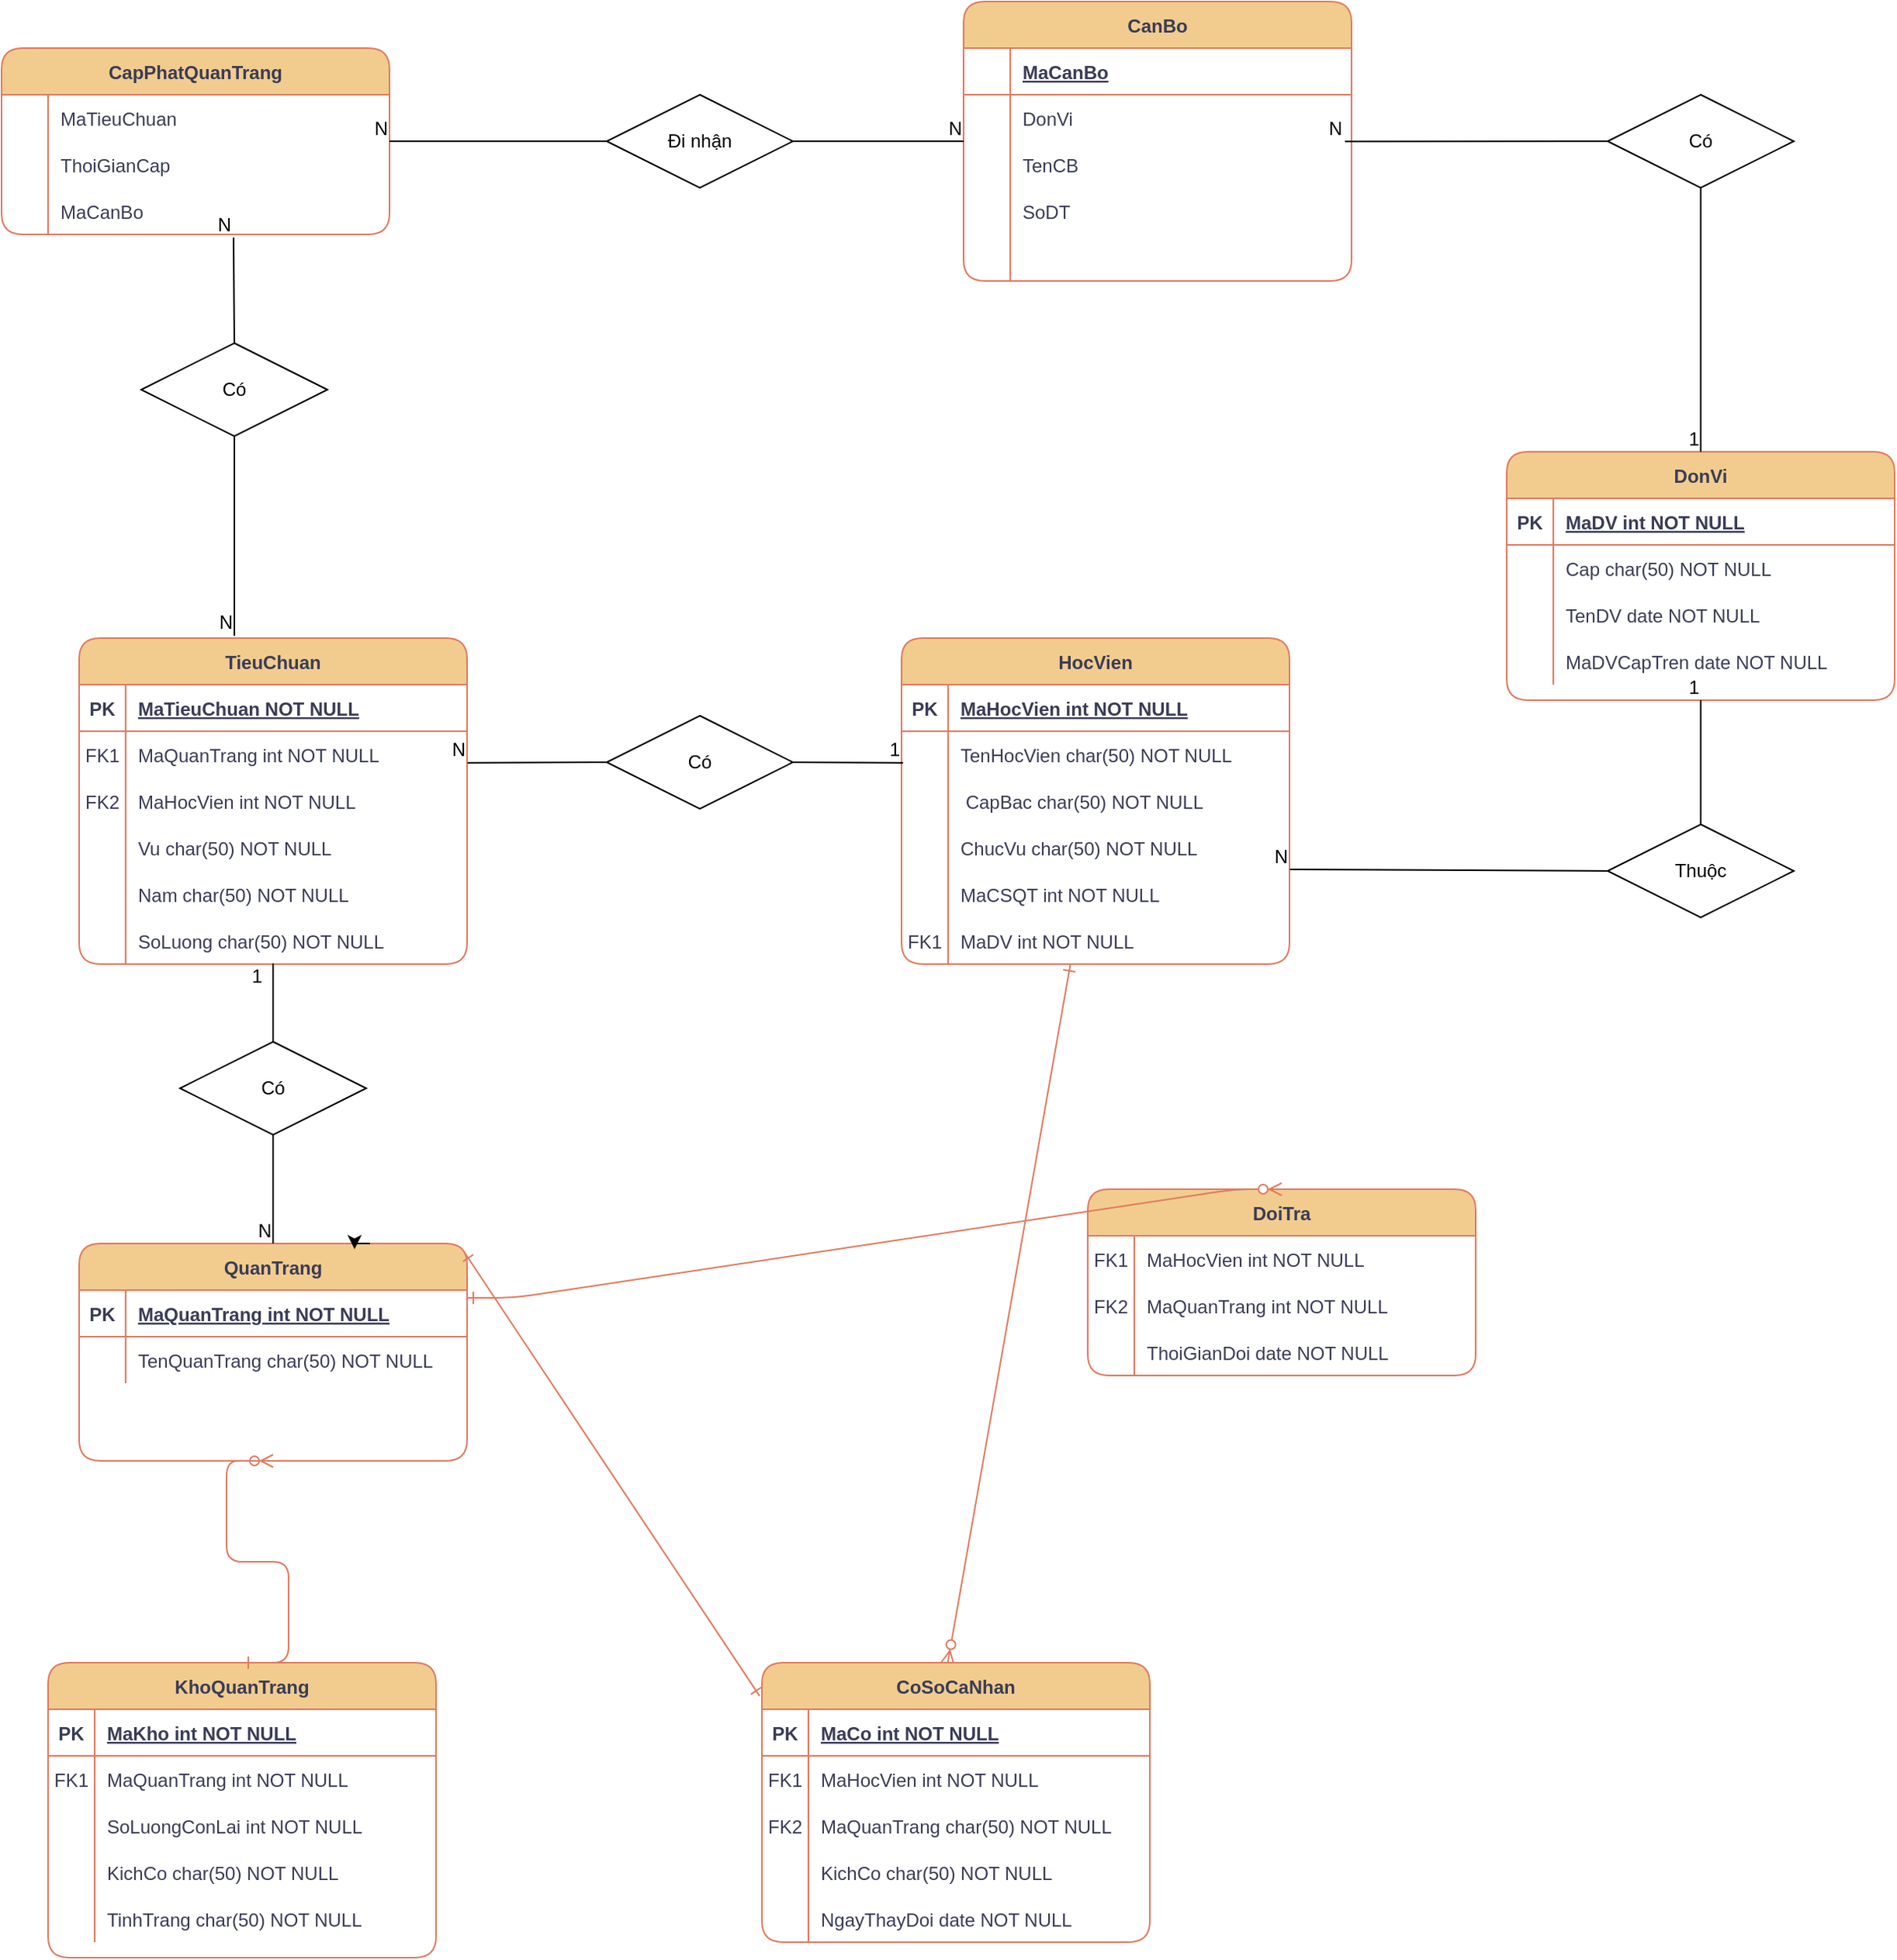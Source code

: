 <mxfile version="22.0.6" type="github">
  <diagram id="R2lEEEUBdFMjLlhIrx00" name="Page-1">
    <mxGraphModel dx="1628" dy="1513" grid="1" gridSize="10" guides="1" tooltips="1" connect="1" arrows="1" fold="1" page="1" pageScale="1" pageWidth="850" pageHeight="1100" math="0" shadow="0" extFonts="Permanent Marker^https://fonts.googleapis.com/css?family=Permanent+Marker">
      <root>
        <mxCell id="0" />
        <mxCell id="1" parent="0" />
        <mxCell id="C-vyLk0tnHw3VtMMgP7b-2" value="DonVi" style="shape=table;startSize=30;container=1;collapsible=1;childLayout=tableLayout;fixedRows=1;rowLines=0;fontStyle=1;align=center;resizeLast=1;labelBackgroundColor=none;fillColor=#F2CC8F;strokeColor=#E07A5F;fontColor=#393C56;rounded=1;" parent="1" vertex="1">
          <mxGeometry x="180" y="-120" width="250" height="160" as="geometry" />
        </mxCell>
        <mxCell id="C-vyLk0tnHw3VtMMgP7b-3" value="" style="shape=partialRectangle;collapsible=0;dropTarget=0;pointerEvents=0;fillColor=none;points=[[0,0.5],[1,0.5]];portConstraint=eastwest;top=0;left=0;right=0;bottom=1;labelBackgroundColor=none;strokeColor=#E07A5F;fontColor=#393C56;rounded=1;" parent="C-vyLk0tnHw3VtMMgP7b-2" vertex="1">
          <mxGeometry y="30" width="250" height="30" as="geometry" />
        </mxCell>
        <mxCell id="C-vyLk0tnHw3VtMMgP7b-4" value="PK" style="shape=partialRectangle;overflow=hidden;connectable=0;fillColor=none;top=0;left=0;bottom=0;right=0;fontStyle=1;labelBackgroundColor=none;strokeColor=#E07A5F;fontColor=#393C56;rounded=1;" parent="C-vyLk0tnHw3VtMMgP7b-3" vertex="1">
          <mxGeometry width="30" height="30" as="geometry">
            <mxRectangle width="30" height="30" as="alternateBounds" />
          </mxGeometry>
        </mxCell>
        <mxCell id="C-vyLk0tnHw3VtMMgP7b-5" value="MaDV int NOT NULL " style="shape=partialRectangle;overflow=hidden;connectable=0;fillColor=none;top=0;left=0;bottom=0;right=0;align=left;spacingLeft=6;fontStyle=5;labelBackgroundColor=none;strokeColor=#E07A5F;fontColor=#393C56;rounded=1;" parent="C-vyLk0tnHw3VtMMgP7b-3" vertex="1">
          <mxGeometry x="30" width="220" height="30" as="geometry">
            <mxRectangle width="220" height="30" as="alternateBounds" />
          </mxGeometry>
        </mxCell>
        <mxCell id="C-vyLk0tnHw3VtMMgP7b-9" value="" style="shape=partialRectangle;collapsible=0;dropTarget=0;pointerEvents=0;fillColor=none;points=[[0,0.5],[1,0.5]];portConstraint=eastwest;top=0;left=0;right=0;bottom=0;labelBackgroundColor=none;strokeColor=#E07A5F;fontColor=#393C56;rounded=1;" parent="C-vyLk0tnHw3VtMMgP7b-2" vertex="1">
          <mxGeometry y="60" width="250" height="30" as="geometry" />
        </mxCell>
        <mxCell id="C-vyLk0tnHw3VtMMgP7b-10" value="" style="shape=partialRectangle;overflow=hidden;connectable=0;fillColor=none;top=0;left=0;bottom=0;right=0;labelBackgroundColor=none;strokeColor=#E07A5F;fontColor=#393C56;rounded=1;" parent="C-vyLk0tnHw3VtMMgP7b-9" vertex="1">
          <mxGeometry width="30" height="30" as="geometry">
            <mxRectangle width="30" height="30" as="alternateBounds" />
          </mxGeometry>
        </mxCell>
        <mxCell id="C-vyLk0tnHw3VtMMgP7b-11" value="Cap char(50) NOT NULL" style="shape=partialRectangle;overflow=hidden;connectable=0;fillColor=none;top=0;left=0;bottom=0;right=0;align=left;spacingLeft=6;labelBackgroundColor=none;strokeColor=#E07A5F;fontColor=#393C56;rounded=1;" parent="C-vyLk0tnHw3VtMMgP7b-9" vertex="1">
          <mxGeometry x="30" width="220" height="30" as="geometry">
            <mxRectangle width="220" height="30" as="alternateBounds" />
          </mxGeometry>
        </mxCell>
        <mxCell id="DmOqOsZ37J2FzXP0mgEK-26" value="" style="shape=partialRectangle;collapsible=0;dropTarget=0;pointerEvents=0;fillColor=none;points=[[0,0.5],[1,0.5]];portConstraint=eastwest;top=0;left=0;right=0;bottom=0;labelBackgroundColor=none;strokeColor=#E07A5F;fontColor=#393C56;rounded=1;" parent="C-vyLk0tnHw3VtMMgP7b-2" vertex="1">
          <mxGeometry y="90" width="250" height="30" as="geometry" />
        </mxCell>
        <mxCell id="DmOqOsZ37J2FzXP0mgEK-27" value="" style="shape=partialRectangle;overflow=hidden;connectable=0;fillColor=none;top=0;left=0;bottom=0;right=0;labelBackgroundColor=none;strokeColor=#E07A5F;fontColor=#393C56;rounded=1;" parent="DmOqOsZ37J2FzXP0mgEK-26" vertex="1">
          <mxGeometry width="30" height="30" as="geometry">
            <mxRectangle width="30" height="30" as="alternateBounds" />
          </mxGeometry>
        </mxCell>
        <mxCell id="DmOqOsZ37J2FzXP0mgEK-28" value="TenDV date NOT NULL" style="shape=partialRectangle;overflow=hidden;connectable=0;fillColor=none;top=0;left=0;bottom=0;right=0;align=left;spacingLeft=6;labelBackgroundColor=none;strokeColor=#E07A5F;fontColor=#393C56;rounded=1;" parent="DmOqOsZ37J2FzXP0mgEK-26" vertex="1">
          <mxGeometry x="30" width="220" height="30" as="geometry">
            <mxRectangle width="220" height="30" as="alternateBounds" />
          </mxGeometry>
        </mxCell>
        <mxCell id="DmOqOsZ37J2FzXP0mgEK-29" value="" style="shape=partialRectangle;collapsible=0;dropTarget=0;pointerEvents=0;fillColor=none;points=[[0,0.5],[1,0.5]];portConstraint=eastwest;top=0;left=0;right=0;bottom=0;labelBackgroundColor=none;strokeColor=#E07A5F;fontColor=#393C56;rounded=1;" parent="C-vyLk0tnHw3VtMMgP7b-2" vertex="1">
          <mxGeometry y="120" width="250" height="30" as="geometry" />
        </mxCell>
        <mxCell id="DmOqOsZ37J2FzXP0mgEK-30" value="" style="shape=partialRectangle;overflow=hidden;connectable=0;fillColor=none;top=0;left=0;bottom=0;right=0;labelBackgroundColor=none;strokeColor=#E07A5F;fontColor=#393C56;rounded=1;" parent="DmOqOsZ37J2FzXP0mgEK-29" vertex="1">
          <mxGeometry width="30" height="30" as="geometry">
            <mxRectangle width="30" height="30" as="alternateBounds" />
          </mxGeometry>
        </mxCell>
        <mxCell id="DmOqOsZ37J2FzXP0mgEK-31" value="MaDVCapTren date NOT NULL" style="shape=partialRectangle;overflow=hidden;connectable=0;fillColor=none;top=0;left=0;bottom=0;right=0;align=left;spacingLeft=6;labelBackgroundColor=none;strokeColor=#E07A5F;fontColor=#393C56;rounded=1;" parent="DmOqOsZ37J2FzXP0mgEK-29" vertex="1">
          <mxGeometry x="30" width="220" height="30" as="geometry">
            <mxRectangle width="220" height="30" as="alternateBounds" />
          </mxGeometry>
        </mxCell>
        <mxCell id="C-vyLk0tnHw3VtMMgP7b-23" value="HocVien" style="shape=table;startSize=30;container=1;collapsible=1;childLayout=tableLayout;fixedRows=1;rowLines=0;fontStyle=1;align=center;resizeLast=1;labelBackgroundColor=none;fillColor=#F2CC8F;strokeColor=#E07A5F;fontColor=#393C56;rounded=1;" parent="1" vertex="1">
          <mxGeometry x="-210" width="250" height="210" as="geometry" />
        </mxCell>
        <mxCell id="C-vyLk0tnHw3VtMMgP7b-24" value="" style="shape=partialRectangle;collapsible=0;dropTarget=0;pointerEvents=0;fillColor=none;points=[[0,0.5],[1,0.5]];portConstraint=eastwest;top=0;left=0;right=0;bottom=1;labelBackgroundColor=none;strokeColor=#E07A5F;fontColor=#393C56;rounded=1;" parent="C-vyLk0tnHw3VtMMgP7b-23" vertex="1">
          <mxGeometry y="30" width="250" height="30" as="geometry" />
        </mxCell>
        <mxCell id="C-vyLk0tnHw3VtMMgP7b-25" value="PK" style="shape=partialRectangle;overflow=hidden;connectable=0;fillColor=none;top=0;left=0;bottom=0;right=0;fontStyle=1;labelBackgroundColor=none;strokeColor=#E07A5F;fontColor=#393C56;rounded=1;" parent="C-vyLk0tnHw3VtMMgP7b-24" vertex="1">
          <mxGeometry width="30" height="30" as="geometry">
            <mxRectangle width="30" height="30" as="alternateBounds" />
          </mxGeometry>
        </mxCell>
        <mxCell id="C-vyLk0tnHw3VtMMgP7b-26" value="MaHocVien int NOT NULL " style="shape=partialRectangle;overflow=hidden;connectable=0;fillColor=none;top=0;left=0;bottom=0;right=0;align=left;spacingLeft=6;fontStyle=5;labelBackgroundColor=none;strokeColor=#E07A5F;fontColor=#393C56;rounded=1;" parent="C-vyLk0tnHw3VtMMgP7b-24" vertex="1">
          <mxGeometry x="30" width="220" height="30" as="geometry">
            <mxRectangle width="220" height="30" as="alternateBounds" />
          </mxGeometry>
        </mxCell>
        <mxCell id="C-vyLk0tnHw3VtMMgP7b-27" value="" style="shape=partialRectangle;collapsible=0;dropTarget=0;pointerEvents=0;fillColor=none;points=[[0,0.5],[1,0.5]];portConstraint=eastwest;top=0;left=0;right=0;bottom=0;labelBackgroundColor=none;strokeColor=#E07A5F;fontColor=#393C56;rounded=1;" parent="C-vyLk0tnHw3VtMMgP7b-23" vertex="1">
          <mxGeometry y="60" width="250" height="30" as="geometry" />
        </mxCell>
        <mxCell id="C-vyLk0tnHw3VtMMgP7b-28" value="" style="shape=partialRectangle;overflow=hidden;connectable=0;fillColor=none;top=0;left=0;bottom=0;right=0;labelBackgroundColor=none;strokeColor=#E07A5F;fontColor=#393C56;rounded=1;" parent="C-vyLk0tnHw3VtMMgP7b-27" vertex="1">
          <mxGeometry width="30" height="30" as="geometry">
            <mxRectangle width="30" height="30" as="alternateBounds" />
          </mxGeometry>
        </mxCell>
        <mxCell id="C-vyLk0tnHw3VtMMgP7b-29" value="TenHocVien char(50) NOT NULL" style="shape=partialRectangle;overflow=hidden;connectable=0;fillColor=none;top=0;left=0;bottom=0;right=0;align=left;spacingLeft=6;labelBackgroundColor=none;strokeColor=#E07A5F;fontColor=#393C56;rounded=1;" parent="C-vyLk0tnHw3VtMMgP7b-27" vertex="1">
          <mxGeometry x="30" width="220" height="30" as="geometry">
            <mxRectangle width="220" height="30" as="alternateBounds" />
          </mxGeometry>
        </mxCell>
        <mxCell id="DmOqOsZ37J2FzXP0mgEK-1" value="" style="shape=partialRectangle;collapsible=0;dropTarget=0;pointerEvents=0;fillColor=none;points=[[0,0.5],[1,0.5]];portConstraint=eastwest;top=0;left=0;right=0;bottom=0;labelBackgroundColor=none;strokeColor=#E07A5F;fontColor=#393C56;rounded=1;" parent="C-vyLk0tnHw3VtMMgP7b-23" vertex="1">
          <mxGeometry y="90" width="250" height="30" as="geometry" />
        </mxCell>
        <mxCell id="DmOqOsZ37J2FzXP0mgEK-2" value="" style="shape=partialRectangle;overflow=hidden;connectable=0;fillColor=none;top=0;left=0;bottom=0;right=0;labelBackgroundColor=none;strokeColor=#E07A5F;fontColor=#393C56;rounded=1;" parent="DmOqOsZ37J2FzXP0mgEK-1" vertex="1">
          <mxGeometry width="30" height="30" as="geometry">
            <mxRectangle width="30" height="30" as="alternateBounds" />
          </mxGeometry>
        </mxCell>
        <mxCell id="DmOqOsZ37J2FzXP0mgEK-3" value=" CapBac char(50) NOT NULL" style="shape=partialRectangle;overflow=hidden;connectable=0;fillColor=none;top=0;left=0;bottom=0;right=0;align=left;spacingLeft=6;labelBackgroundColor=none;strokeColor=#E07A5F;fontColor=#393C56;rounded=1;" parent="DmOqOsZ37J2FzXP0mgEK-1" vertex="1">
          <mxGeometry x="30" width="220" height="30" as="geometry">
            <mxRectangle width="220" height="30" as="alternateBounds" />
          </mxGeometry>
        </mxCell>
        <mxCell id="DmOqOsZ37J2FzXP0mgEK-4" value="" style="shape=partialRectangle;collapsible=0;dropTarget=0;pointerEvents=0;fillColor=none;points=[[0,0.5],[1,0.5]];portConstraint=eastwest;top=0;left=0;right=0;bottom=0;labelBackgroundColor=none;strokeColor=#E07A5F;fontColor=#393C56;rounded=1;" parent="C-vyLk0tnHw3VtMMgP7b-23" vertex="1">
          <mxGeometry y="120" width="250" height="30" as="geometry" />
        </mxCell>
        <mxCell id="DmOqOsZ37J2FzXP0mgEK-5" value="" style="shape=partialRectangle;overflow=hidden;connectable=0;fillColor=none;top=0;left=0;bottom=0;right=0;labelBackgroundColor=none;strokeColor=#E07A5F;fontColor=#393C56;rounded=1;" parent="DmOqOsZ37J2FzXP0mgEK-4" vertex="1">
          <mxGeometry width="30" height="30" as="geometry">
            <mxRectangle width="30" height="30" as="alternateBounds" />
          </mxGeometry>
        </mxCell>
        <mxCell id="DmOqOsZ37J2FzXP0mgEK-6" value="ChucVu char(50) NOT NULL" style="shape=partialRectangle;overflow=hidden;connectable=0;fillColor=none;top=0;left=0;bottom=0;right=0;align=left;spacingLeft=6;labelBackgroundColor=none;strokeColor=#E07A5F;fontColor=#393C56;rounded=1;" parent="DmOqOsZ37J2FzXP0mgEK-4" vertex="1">
          <mxGeometry x="30" width="220" height="30" as="geometry">
            <mxRectangle width="220" height="30" as="alternateBounds" />
          </mxGeometry>
        </mxCell>
        <mxCell id="DmOqOsZ37J2FzXP0mgEK-32" value="" style="shape=partialRectangle;collapsible=0;dropTarget=0;pointerEvents=0;fillColor=none;points=[[0,0.5],[1,0.5]];portConstraint=eastwest;top=0;left=0;right=0;bottom=0;labelBackgroundColor=none;strokeColor=#E07A5F;fontColor=#393C56;rounded=1;" parent="C-vyLk0tnHw3VtMMgP7b-23" vertex="1">
          <mxGeometry y="150" width="250" height="30" as="geometry" />
        </mxCell>
        <mxCell id="DmOqOsZ37J2FzXP0mgEK-33" value="" style="shape=partialRectangle;overflow=hidden;connectable=0;fillColor=none;top=0;left=0;bottom=0;right=0;labelBackgroundColor=none;strokeColor=#E07A5F;fontColor=#393C56;rounded=1;" parent="DmOqOsZ37J2FzXP0mgEK-32" vertex="1">
          <mxGeometry width="30" height="30" as="geometry">
            <mxRectangle width="30" height="30" as="alternateBounds" />
          </mxGeometry>
        </mxCell>
        <mxCell id="DmOqOsZ37J2FzXP0mgEK-34" value="MaCSQT int NOT NULL" style="shape=partialRectangle;overflow=hidden;connectable=0;fillColor=none;top=0;left=0;bottom=0;right=0;align=left;spacingLeft=6;labelBackgroundColor=none;strokeColor=#E07A5F;fontColor=#393C56;rounded=1;" parent="DmOqOsZ37J2FzXP0mgEK-32" vertex="1">
          <mxGeometry x="30" width="220" height="30" as="geometry">
            <mxRectangle width="220" height="30" as="alternateBounds" />
          </mxGeometry>
        </mxCell>
        <mxCell id="DmOqOsZ37J2FzXP0mgEK-7" value="" style="shape=partialRectangle;collapsible=0;dropTarget=0;pointerEvents=0;fillColor=none;points=[[0,0.5],[1,0.5]];portConstraint=eastwest;top=0;left=0;right=0;bottom=0;labelBackgroundColor=none;strokeColor=#E07A5F;fontColor=#393C56;rounded=1;" parent="C-vyLk0tnHw3VtMMgP7b-23" vertex="1">
          <mxGeometry y="180" width="250" height="30" as="geometry" />
        </mxCell>
        <mxCell id="DmOqOsZ37J2FzXP0mgEK-8" value="FK1" style="shape=partialRectangle;overflow=hidden;connectable=0;fillColor=none;top=0;left=0;bottom=0;right=0;labelBackgroundColor=none;strokeColor=#E07A5F;fontColor=#393C56;rounded=1;" parent="DmOqOsZ37J2FzXP0mgEK-7" vertex="1">
          <mxGeometry width="30" height="30" as="geometry">
            <mxRectangle width="30" height="30" as="alternateBounds" />
          </mxGeometry>
        </mxCell>
        <mxCell id="DmOqOsZ37J2FzXP0mgEK-9" value="MaDV int NOT NULL" style="shape=partialRectangle;overflow=hidden;connectable=0;fillColor=none;top=0;left=0;bottom=0;right=0;align=left;spacingLeft=6;labelBackgroundColor=none;strokeColor=#E07A5F;fontColor=#393C56;rounded=1;" parent="DmOqOsZ37J2FzXP0mgEK-7" vertex="1">
          <mxGeometry x="30" width="220" height="30" as="geometry">
            <mxRectangle width="220" height="30" as="alternateBounds" />
          </mxGeometry>
        </mxCell>
        <mxCell id="DmOqOsZ37J2FzXP0mgEK-92" value="KhoQuanTrang" style="shape=table;startSize=30;container=1;collapsible=1;childLayout=tableLayout;fixedRows=1;rowLines=0;fontStyle=1;align=center;resizeLast=1;labelBackgroundColor=none;fillColor=#F2CC8F;strokeColor=#E07A5F;fontColor=#393C56;rounded=1;" parent="1" vertex="1">
          <mxGeometry x="-760" y="660" width="250" height="190" as="geometry" />
        </mxCell>
        <mxCell id="DmOqOsZ37J2FzXP0mgEK-93" value="" style="shape=partialRectangle;collapsible=0;dropTarget=0;pointerEvents=0;fillColor=none;points=[[0,0.5],[1,0.5]];portConstraint=eastwest;top=0;left=0;right=0;bottom=1;labelBackgroundColor=none;strokeColor=#E07A5F;fontColor=#393C56;rounded=1;" parent="DmOqOsZ37J2FzXP0mgEK-92" vertex="1">
          <mxGeometry y="30" width="250" height="30" as="geometry" />
        </mxCell>
        <mxCell id="DmOqOsZ37J2FzXP0mgEK-94" value="PK" style="shape=partialRectangle;overflow=hidden;connectable=0;fillColor=none;top=0;left=0;bottom=0;right=0;fontStyle=1;labelBackgroundColor=none;strokeColor=#E07A5F;fontColor=#393C56;rounded=1;" parent="DmOqOsZ37J2FzXP0mgEK-93" vertex="1">
          <mxGeometry width="30" height="30" as="geometry">
            <mxRectangle width="30" height="30" as="alternateBounds" />
          </mxGeometry>
        </mxCell>
        <mxCell id="DmOqOsZ37J2FzXP0mgEK-95" value="MaKho int NOT NULL " style="shape=partialRectangle;overflow=hidden;connectable=0;fillColor=none;top=0;left=0;bottom=0;right=0;align=left;spacingLeft=6;fontStyle=5;labelBackgroundColor=none;strokeColor=#E07A5F;fontColor=#393C56;rounded=1;" parent="DmOqOsZ37J2FzXP0mgEK-93" vertex="1">
          <mxGeometry x="30" width="220" height="30" as="geometry">
            <mxRectangle width="220" height="30" as="alternateBounds" />
          </mxGeometry>
        </mxCell>
        <mxCell id="DmOqOsZ37J2FzXP0mgEK-96" value="" style="shape=partialRectangle;collapsible=0;dropTarget=0;pointerEvents=0;fillColor=none;points=[[0,0.5],[1,0.5]];portConstraint=eastwest;top=0;left=0;right=0;bottom=0;labelBackgroundColor=none;strokeColor=#E07A5F;fontColor=#393C56;rounded=1;" parent="DmOqOsZ37J2FzXP0mgEK-92" vertex="1">
          <mxGeometry y="60" width="250" height="30" as="geometry" />
        </mxCell>
        <mxCell id="DmOqOsZ37J2FzXP0mgEK-97" value="FK1" style="shape=partialRectangle;overflow=hidden;connectable=0;fillColor=none;top=0;left=0;bottom=0;right=0;labelBackgroundColor=none;strokeColor=#E07A5F;fontColor=#393C56;rounded=1;" parent="DmOqOsZ37J2FzXP0mgEK-96" vertex="1">
          <mxGeometry width="30" height="30" as="geometry">
            <mxRectangle width="30" height="30" as="alternateBounds" />
          </mxGeometry>
        </mxCell>
        <mxCell id="DmOqOsZ37J2FzXP0mgEK-98" value="MaQuanTrang int NOT NULL" style="shape=partialRectangle;overflow=hidden;connectable=0;fillColor=none;top=0;left=0;bottom=0;right=0;align=left;spacingLeft=6;labelBackgroundColor=none;strokeColor=#E07A5F;fontColor=#393C56;rounded=1;" parent="DmOqOsZ37J2FzXP0mgEK-96" vertex="1">
          <mxGeometry x="30" width="220" height="30" as="geometry">
            <mxRectangle width="220" height="30" as="alternateBounds" />
          </mxGeometry>
        </mxCell>
        <mxCell id="DmOqOsZ37J2FzXP0mgEK-102" value="" style="shape=partialRectangle;collapsible=0;dropTarget=0;pointerEvents=0;fillColor=none;points=[[0,0.5],[1,0.5]];portConstraint=eastwest;top=0;left=0;right=0;bottom=0;labelBackgroundColor=none;strokeColor=#E07A5F;fontColor=#393C56;rounded=1;" parent="DmOqOsZ37J2FzXP0mgEK-92" vertex="1">
          <mxGeometry y="90" width="250" height="30" as="geometry" />
        </mxCell>
        <mxCell id="DmOqOsZ37J2FzXP0mgEK-103" value="" style="shape=partialRectangle;overflow=hidden;connectable=0;fillColor=none;top=0;left=0;bottom=0;right=0;labelBackgroundColor=none;strokeColor=#E07A5F;fontColor=#393C56;rounded=1;" parent="DmOqOsZ37J2FzXP0mgEK-102" vertex="1">
          <mxGeometry width="30" height="30" as="geometry">
            <mxRectangle width="30" height="30" as="alternateBounds" />
          </mxGeometry>
        </mxCell>
        <mxCell id="DmOqOsZ37J2FzXP0mgEK-104" value="SoLuongConLai int NOT NULL" style="shape=partialRectangle;overflow=hidden;connectable=0;fillColor=none;top=0;left=0;bottom=0;right=0;align=left;spacingLeft=6;labelBackgroundColor=none;strokeColor=#E07A5F;fontColor=#393C56;rounded=1;" parent="DmOqOsZ37J2FzXP0mgEK-102" vertex="1">
          <mxGeometry x="30" width="220" height="30" as="geometry">
            <mxRectangle width="220" height="30" as="alternateBounds" />
          </mxGeometry>
        </mxCell>
        <mxCell id="DmOqOsZ37J2FzXP0mgEK-105" value="" style="shape=partialRectangle;collapsible=0;dropTarget=0;pointerEvents=0;fillColor=none;points=[[0,0.5],[1,0.5]];portConstraint=eastwest;top=0;left=0;right=0;bottom=0;labelBackgroundColor=none;strokeColor=#E07A5F;fontColor=#393C56;rounded=1;" parent="DmOqOsZ37J2FzXP0mgEK-92" vertex="1">
          <mxGeometry y="120" width="250" height="30" as="geometry" />
        </mxCell>
        <mxCell id="DmOqOsZ37J2FzXP0mgEK-106" value="" style="shape=partialRectangle;overflow=hidden;connectable=0;fillColor=none;top=0;left=0;bottom=0;right=0;labelBackgroundColor=none;strokeColor=#E07A5F;fontColor=#393C56;rounded=1;" parent="DmOqOsZ37J2FzXP0mgEK-105" vertex="1">
          <mxGeometry width="30" height="30" as="geometry">
            <mxRectangle width="30" height="30" as="alternateBounds" />
          </mxGeometry>
        </mxCell>
        <mxCell id="DmOqOsZ37J2FzXP0mgEK-107" value="KichCo char(50) NOT NULL" style="shape=partialRectangle;overflow=hidden;connectable=0;fillColor=none;top=0;left=0;bottom=0;right=0;align=left;spacingLeft=6;labelBackgroundColor=none;strokeColor=#E07A5F;fontColor=#393C56;rounded=1;" parent="DmOqOsZ37J2FzXP0mgEK-105" vertex="1">
          <mxGeometry x="30" width="220" height="30" as="geometry">
            <mxRectangle width="220" height="30" as="alternateBounds" />
          </mxGeometry>
        </mxCell>
        <mxCell id="DmOqOsZ37J2FzXP0mgEK-108" value="" style="shape=partialRectangle;collapsible=0;dropTarget=0;pointerEvents=0;fillColor=none;points=[[0,0.5],[1,0.5]];portConstraint=eastwest;top=0;left=0;right=0;bottom=0;labelBackgroundColor=none;strokeColor=#E07A5F;fontColor=#393C56;rounded=1;" parent="DmOqOsZ37J2FzXP0mgEK-92" vertex="1">
          <mxGeometry y="150" width="250" height="30" as="geometry" />
        </mxCell>
        <mxCell id="DmOqOsZ37J2FzXP0mgEK-109" value="" style="shape=partialRectangle;overflow=hidden;connectable=0;fillColor=none;top=0;left=0;bottom=0;right=0;labelBackgroundColor=none;strokeColor=#E07A5F;fontColor=#393C56;rounded=1;" parent="DmOqOsZ37J2FzXP0mgEK-108" vertex="1">
          <mxGeometry width="30" height="30" as="geometry">
            <mxRectangle width="30" height="30" as="alternateBounds" />
          </mxGeometry>
        </mxCell>
        <mxCell id="DmOqOsZ37J2FzXP0mgEK-110" value="TinhTrang char(50) NOT NULL" style="shape=partialRectangle;overflow=hidden;connectable=0;fillColor=none;top=0;left=0;bottom=0;right=0;align=left;spacingLeft=6;labelBackgroundColor=none;strokeColor=#E07A5F;fontColor=#393C56;rounded=1;" parent="DmOqOsZ37J2FzXP0mgEK-108" vertex="1">
          <mxGeometry x="30" width="220" height="30" as="geometry">
            <mxRectangle width="220" height="30" as="alternateBounds" />
          </mxGeometry>
        </mxCell>
        <mxCell id="DmOqOsZ37J2FzXP0mgEK-150" value="QuanTrang" style="shape=table;startSize=30;container=1;collapsible=1;childLayout=tableLayout;fixedRows=1;rowLines=0;fontStyle=1;align=center;resizeLast=1;labelBackgroundColor=none;fillColor=#F2CC8F;strokeColor=#E07A5F;fontColor=#393C56;rounded=1;" parent="1" vertex="1">
          <mxGeometry x="-740" y="390" width="250" height="140" as="geometry" />
        </mxCell>
        <mxCell id="DmOqOsZ37J2FzXP0mgEK-151" value="" style="shape=partialRectangle;collapsible=0;dropTarget=0;pointerEvents=0;fillColor=none;points=[[0,0.5],[1,0.5]];portConstraint=eastwest;top=0;left=0;right=0;bottom=1;labelBackgroundColor=none;strokeColor=#E07A5F;fontColor=#393C56;rounded=1;" parent="DmOqOsZ37J2FzXP0mgEK-150" vertex="1">
          <mxGeometry y="30" width="250" height="30" as="geometry" />
        </mxCell>
        <mxCell id="DmOqOsZ37J2FzXP0mgEK-152" value="PK" style="shape=partialRectangle;overflow=hidden;connectable=0;fillColor=none;top=0;left=0;bottom=0;right=0;fontStyle=1;labelBackgroundColor=none;strokeColor=#E07A5F;fontColor=#393C56;rounded=1;" parent="DmOqOsZ37J2FzXP0mgEK-151" vertex="1">
          <mxGeometry width="30.0" height="30" as="geometry">
            <mxRectangle width="30.0" height="30" as="alternateBounds" />
          </mxGeometry>
        </mxCell>
        <mxCell id="DmOqOsZ37J2FzXP0mgEK-153" value="MaQuanTrang int NOT NULL " style="shape=partialRectangle;overflow=hidden;connectable=0;fillColor=none;top=0;left=0;bottom=0;right=0;align=left;spacingLeft=6;fontStyle=5;labelBackgroundColor=none;strokeColor=#E07A5F;fontColor=#393C56;rounded=1;" parent="DmOqOsZ37J2FzXP0mgEK-151" vertex="1">
          <mxGeometry x="30.0" width="220.0" height="30" as="geometry">
            <mxRectangle width="220.0" height="30" as="alternateBounds" />
          </mxGeometry>
        </mxCell>
        <mxCell id="DmOqOsZ37J2FzXP0mgEK-202" value="" style="shape=partialRectangle;collapsible=0;dropTarget=0;pointerEvents=0;fillColor=none;points=[[0,0.5],[1,0.5]];portConstraint=eastwest;top=0;left=0;right=0;bottom=0;labelBackgroundColor=none;strokeColor=#E07A5F;fontColor=#393C56;rounded=1;" parent="DmOqOsZ37J2FzXP0mgEK-150" vertex="1">
          <mxGeometry y="60" width="250" height="30" as="geometry" />
        </mxCell>
        <mxCell id="DmOqOsZ37J2FzXP0mgEK-203" value="" style="shape=partialRectangle;overflow=hidden;connectable=0;fillColor=none;top=0;left=0;bottom=0;right=0;labelBackgroundColor=none;strokeColor=#E07A5F;fontColor=#393C56;rounded=1;" parent="DmOqOsZ37J2FzXP0mgEK-202" vertex="1">
          <mxGeometry width="30.0" height="30" as="geometry">
            <mxRectangle width="30.0" height="30" as="alternateBounds" />
          </mxGeometry>
        </mxCell>
        <mxCell id="DmOqOsZ37J2FzXP0mgEK-204" value="TenQuanTrang char(50) NOT NULL" style="shape=partialRectangle;overflow=hidden;connectable=0;fillColor=none;top=0;left=0;bottom=0;right=0;align=left;spacingLeft=6;labelBackgroundColor=none;strokeColor=#E07A5F;fontColor=#393C56;rounded=1;" parent="DmOqOsZ37J2FzXP0mgEK-202" vertex="1">
          <mxGeometry x="30.0" width="220.0" height="30" as="geometry">
            <mxRectangle width="220.0" height="30" as="alternateBounds" />
          </mxGeometry>
        </mxCell>
        <mxCell id="DmOqOsZ37J2FzXP0mgEK-206" value="" style="endArrow=ERzeroToMany;startArrow=ERone;endFill=1;startFill=0;entryX=0.479;entryY=0.001;entryDx=0;entryDy=0;exitX=0.435;exitY=1.012;exitDx=0;exitDy=0;labelBackgroundColor=none;strokeColor=#E07A5F;fontColor=default;entryPerimeter=0;exitPerimeter=0;rounded=1;" parent="1" source="DmOqOsZ37J2FzXP0mgEK-7" target="DmOqOsZ37J2FzXP0mgEK-217" edge="1">
          <mxGeometry width="100" height="100" relative="1" as="geometry">
            <mxPoint x="-413.25" y="260.0" as="sourcePoint" />
            <mxPoint x="-256.75" y="291.67" as="targetPoint" />
          </mxGeometry>
        </mxCell>
        <mxCell id="DmOqOsZ37J2FzXP0mgEK-207" value="PK" style="shape=partialRectangle;overflow=hidden;connectable=0;fillColor=none;top=0;left=0;bottom=0;right=0;fontStyle=1;labelBackgroundColor=none;strokeColor=#E07A5F;fontColor=#393C56;rounded=1;" parent="1" vertex="1">
          <mxGeometry x="-300" y="690" width="30" height="30" as="geometry">
            <mxRectangle width="30" height="30" as="alternateBounds" />
          </mxGeometry>
        </mxCell>
        <mxCell id="DmOqOsZ37J2FzXP0mgEK-208" value="MaCo int NOT NULL " style="shape=partialRectangle;overflow=hidden;connectable=0;fillColor=none;top=0;left=0;bottom=0;right=0;align=left;spacingLeft=6;fontStyle=5;labelBackgroundColor=none;strokeColor=#E07A5F;fontColor=#393C56;rounded=1;" parent="1" vertex="1">
          <mxGeometry x="-270" y="690" width="220" height="30" as="geometry">
            <mxRectangle width="220" height="30" as="alternateBounds" />
          </mxGeometry>
        </mxCell>
        <mxCell id="DmOqOsZ37J2FzXP0mgEK-209" value="FK1" style="shape=partialRectangle;overflow=hidden;connectable=0;fillColor=none;top=0;left=0;bottom=0;right=0;labelBackgroundColor=none;strokeColor=#E07A5F;fontColor=#393C56;rounded=1;" parent="1" vertex="1">
          <mxGeometry x="-300" y="720" width="30" height="30" as="geometry">
            <mxRectangle width="30" height="30" as="alternateBounds" />
          </mxGeometry>
        </mxCell>
        <mxCell id="DmOqOsZ37J2FzXP0mgEK-210" value="MaHocVien int NOT NULL" style="shape=partialRectangle;overflow=hidden;connectable=0;fillColor=none;top=0;left=0;bottom=0;right=0;align=left;spacingLeft=6;labelBackgroundColor=none;strokeColor=#E07A5F;fontColor=#393C56;rounded=1;" parent="1" vertex="1">
          <mxGeometry x="-270" y="720" width="220" height="30" as="geometry">
            <mxRectangle width="220" height="30" as="alternateBounds" />
          </mxGeometry>
        </mxCell>
        <mxCell id="DmOqOsZ37J2FzXP0mgEK-211" value="FK2" style="shape=partialRectangle;overflow=hidden;connectable=0;fillColor=none;top=0;left=0;bottom=0;right=0;labelBackgroundColor=none;strokeColor=#E07A5F;fontColor=#393C56;rounded=1;" parent="1" vertex="1">
          <mxGeometry x="-300" y="750" width="30" height="30" as="geometry">
            <mxRectangle width="30" height="30" as="alternateBounds" />
          </mxGeometry>
        </mxCell>
        <mxCell id="DmOqOsZ37J2FzXP0mgEK-212" value="MaQuanTrang char(50) NOT NULL" style="shape=partialRectangle;overflow=hidden;connectable=0;fillColor=none;top=0;left=0;bottom=0;right=0;align=left;spacingLeft=6;labelBackgroundColor=none;strokeColor=#E07A5F;fontColor=#393C56;rounded=1;" parent="1" vertex="1">
          <mxGeometry x="-270" y="750" width="220" height="30" as="geometry">
            <mxRectangle width="220" height="30" as="alternateBounds" />
          </mxGeometry>
        </mxCell>
        <mxCell id="DmOqOsZ37J2FzXP0mgEK-213" value="" style="shape=partialRectangle;overflow=hidden;connectable=0;fillColor=none;top=0;left=0;bottom=0;right=0;labelBackgroundColor=none;strokeColor=#E07A5F;fontColor=#393C56;rounded=1;" parent="1" vertex="1">
          <mxGeometry x="-300" y="780" width="30" height="30" as="geometry">
            <mxRectangle width="30" height="30" as="alternateBounds" />
          </mxGeometry>
        </mxCell>
        <mxCell id="DmOqOsZ37J2FzXP0mgEK-214" value="KichCo char(50) NOT NULL" style="shape=partialRectangle;overflow=hidden;connectable=0;fillColor=none;top=0;left=0;bottom=0;right=0;align=left;spacingLeft=6;labelBackgroundColor=none;strokeColor=#E07A5F;fontColor=#393C56;rounded=1;" parent="1" vertex="1">
          <mxGeometry x="-270" y="780" width="220" height="30" as="geometry">
            <mxRectangle width="220" height="30" as="alternateBounds" />
          </mxGeometry>
        </mxCell>
        <mxCell id="DmOqOsZ37J2FzXP0mgEK-215" value="" style="shape=partialRectangle;overflow=hidden;connectable=0;fillColor=none;top=0;left=0;bottom=0;right=0;labelBackgroundColor=none;strokeColor=#E07A5F;fontColor=#393C56;rounded=1;" parent="1" vertex="1">
          <mxGeometry x="-300" y="810" width="30" height="30" as="geometry">
            <mxRectangle width="30" height="30" as="alternateBounds" />
          </mxGeometry>
        </mxCell>
        <mxCell id="DmOqOsZ37J2FzXP0mgEK-216" value="NgayThayDoi date NOT NULL" style="shape=partialRectangle;overflow=hidden;connectable=0;fillColor=none;top=0;left=0;bottom=0;right=0;align=left;spacingLeft=6;labelBackgroundColor=none;strokeColor=#E07A5F;fontColor=#393C56;rounded=1;" parent="1" vertex="1">
          <mxGeometry x="-270" y="810" width="220" height="30" as="geometry">
            <mxRectangle width="220" height="30" as="alternateBounds" />
          </mxGeometry>
        </mxCell>
        <mxCell id="DmOqOsZ37J2FzXP0mgEK-217" value="CoSoCaNhan" style="shape=table;startSize=30;container=1;collapsible=1;childLayout=tableLayout;fixedRows=1;rowLines=0;fontStyle=1;align=center;resizeLast=1;labelBackgroundColor=none;fillColor=#F2CC8F;strokeColor=#E07A5F;fontColor=#393C56;rounded=1;" parent="1" vertex="1">
          <mxGeometry x="-300" y="660" width="250" height="180" as="geometry" />
        </mxCell>
        <mxCell id="DmOqOsZ37J2FzXP0mgEK-218" value="" style="shape=partialRectangle;collapsible=0;dropTarget=0;pointerEvents=0;fillColor=none;points=[[0,0.5],[1,0.5]];portConstraint=eastwest;top=0;left=0;right=0;bottom=1;labelBackgroundColor=none;strokeColor=#E07A5F;fontColor=#393C56;rounded=1;" parent="DmOqOsZ37J2FzXP0mgEK-217" vertex="1">
          <mxGeometry y="30" width="250" height="30" as="geometry" />
        </mxCell>
        <mxCell id="DmOqOsZ37J2FzXP0mgEK-219" value="" style="shape=partialRectangle;overflow=hidden;connectable=0;fillColor=none;top=0;left=0;bottom=0;right=0;fontStyle=1;labelBackgroundColor=none;strokeColor=#E07A5F;fontColor=#393C56;rounded=1;" parent="DmOqOsZ37J2FzXP0mgEK-218" vertex="1">
          <mxGeometry width="30" height="30" as="geometry">
            <mxRectangle width="30" height="30" as="alternateBounds" />
          </mxGeometry>
        </mxCell>
        <mxCell id="DmOqOsZ37J2FzXP0mgEK-220" value="" style="shape=partialRectangle;overflow=hidden;connectable=0;fillColor=none;top=0;left=0;bottom=0;right=0;align=left;spacingLeft=6;fontStyle=5;labelBackgroundColor=none;strokeColor=#E07A5F;fontColor=#393C56;rounded=1;" parent="DmOqOsZ37J2FzXP0mgEK-218" vertex="1">
          <mxGeometry x="30" width="220" height="30" as="geometry">
            <mxRectangle width="220" height="30" as="alternateBounds" />
          </mxGeometry>
        </mxCell>
        <mxCell id="DmOqOsZ37J2FzXP0mgEK-221" value="" style="shape=partialRectangle;collapsible=0;dropTarget=0;pointerEvents=0;fillColor=none;points=[[0,0.5],[1,0.5]];portConstraint=eastwest;top=0;left=0;right=0;bottom=0;labelBackgroundColor=none;strokeColor=#E07A5F;fontColor=#393C56;rounded=1;" parent="DmOqOsZ37J2FzXP0mgEK-217" vertex="1">
          <mxGeometry y="60" width="250" height="30" as="geometry" />
        </mxCell>
        <mxCell id="DmOqOsZ37J2FzXP0mgEK-222" value="" style="shape=partialRectangle;overflow=hidden;connectable=0;fillColor=none;top=0;left=0;bottom=0;right=0;labelBackgroundColor=none;strokeColor=#E07A5F;fontColor=#393C56;rounded=1;" parent="DmOqOsZ37J2FzXP0mgEK-221" vertex="1">
          <mxGeometry width="30" height="30" as="geometry">
            <mxRectangle width="30" height="30" as="alternateBounds" />
          </mxGeometry>
        </mxCell>
        <mxCell id="DmOqOsZ37J2FzXP0mgEK-223" value="" style="shape=partialRectangle;overflow=hidden;connectable=0;fillColor=none;top=0;left=0;bottom=0;right=0;align=left;spacingLeft=6;labelBackgroundColor=none;strokeColor=#E07A5F;fontColor=#393C56;rounded=1;" parent="DmOqOsZ37J2FzXP0mgEK-221" vertex="1">
          <mxGeometry x="30" width="220" height="30" as="geometry">
            <mxRectangle width="220" height="30" as="alternateBounds" />
          </mxGeometry>
        </mxCell>
        <mxCell id="DmOqOsZ37J2FzXP0mgEK-224" value="" style="shape=partialRectangle;collapsible=0;dropTarget=0;pointerEvents=0;fillColor=none;points=[[0,0.5],[1,0.5]];portConstraint=eastwest;top=0;left=0;right=0;bottom=0;labelBackgroundColor=none;strokeColor=#E07A5F;fontColor=#393C56;rounded=1;" parent="DmOqOsZ37J2FzXP0mgEK-217" vertex="1">
          <mxGeometry y="90" width="250" height="30" as="geometry" />
        </mxCell>
        <mxCell id="DmOqOsZ37J2FzXP0mgEK-225" value="" style="shape=partialRectangle;overflow=hidden;connectable=0;fillColor=none;top=0;left=0;bottom=0;right=0;labelBackgroundColor=none;strokeColor=#E07A5F;fontColor=#393C56;rounded=1;" parent="DmOqOsZ37J2FzXP0mgEK-224" vertex="1">
          <mxGeometry width="30" height="30" as="geometry">
            <mxRectangle width="30" height="30" as="alternateBounds" />
          </mxGeometry>
        </mxCell>
        <mxCell id="DmOqOsZ37J2FzXP0mgEK-226" value="" style="shape=partialRectangle;overflow=hidden;connectable=0;fillColor=none;top=0;left=0;bottom=0;right=0;align=left;spacingLeft=6;labelBackgroundColor=none;strokeColor=#E07A5F;fontColor=#393C56;rounded=1;" parent="DmOqOsZ37J2FzXP0mgEK-224" vertex="1">
          <mxGeometry x="30" width="220" height="30" as="geometry">
            <mxRectangle width="220" height="30" as="alternateBounds" />
          </mxGeometry>
        </mxCell>
        <mxCell id="DmOqOsZ37J2FzXP0mgEK-227" value="" style="shape=partialRectangle;collapsible=0;dropTarget=0;pointerEvents=0;fillColor=none;points=[[0,0.5],[1,0.5]];portConstraint=eastwest;top=0;left=0;right=0;bottom=0;labelBackgroundColor=none;strokeColor=#E07A5F;fontColor=#393C56;rounded=1;" parent="DmOqOsZ37J2FzXP0mgEK-217" vertex="1">
          <mxGeometry y="120" width="250" height="30" as="geometry" />
        </mxCell>
        <mxCell id="DmOqOsZ37J2FzXP0mgEK-228" value="" style="shape=partialRectangle;overflow=hidden;connectable=0;fillColor=none;top=0;left=0;bottom=0;right=0;labelBackgroundColor=none;strokeColor=#E07A5F;fontColor=#393C56;rounded=1;" parent="DmOqOsZ37J2FzXP0mgEK-227" vertex="1">
          <mxGeometry width="30" height="30" as="geometry">
            <mxRectangle width="30" height="30" as="alternateBounds" />
          </mxGeometry>
        </mxCell>
        <mxCell id="DmOqOsZ37J2FzXP0mgEK-229" value="" style="shape=partialRectangle;overflow=hidden;connectable=0;fillColor=none;top=0;left=0;bottom=0;right=0;align=left;spacingLeft=6;labelBackgroundColor=none;strokeColor=#E07A5F;fontColor=#393C56;rounded=1;" parent="DmOqOsZ37J2FzXP0mgEK-227" vertex="1">
          <mxGeometry x="30" width="220" height="30" as="geometry">
            <mxRectangle width="220" height="30" as="alternateBounds" />
          </mxGeometry>
        </mxCell>
        <mxCell id="DmOqOsZ37J2FzXP0mgEK-230" value="" style="shape=partialRectangle;collapsible=0;dropTarget=0;pointerEvents=0;fillColor=none;points=[[0,0.5],[1,0.5]];portConstraint=eastwest;top=0;left=0;right=0;bottom=0;labelBackgroundColor=none;strokeColor=#E07A5F;fontColor=#393C56;rounded=1;" parent="DmOqOsZ37J2FzXP0mgEK-217" vertex="1">
          <mxGeometry y="150" width="250" height="30" as="geometry" />
        </mxCell>
        <mxCell id="DmOqOsZ37J2FzXP0mgEK-231" value="" style="shape=partialRectangle;overflow=hidden;connectable=0;fillColor=none;top=0;left=0;bottom=0;right=0;labelBackgroundColor=none;strokeColor=#E07A5F;fontColor=#393C56;rounded=1;" parent="DmOqOsZ37J2FzXP0mgEK-230" vertex="1">
          <mxGeometry width="30" height="30" as="geometry">
            <mxRectangle width="30" height="30" as="alternateBounds" />
          </mxGeometry>
        </mxCell>
        <mxCell id="DmOqOsZ37J2FzXP0mgEK-232" value="" style="shape=partialRectangle;overflow=hidden;connectable=0;fillColor=none;top=0;left=0;bottom=0;right=0;align=left;spacingLeft=6;labelBackgroundColor=none;strokeColor=#E07A5F;fontColor=#393C56;rounded=1;" parent="DmOqOsZ37J2FzXP0mgEK-230" vertex="1">
          <mxGeometry x="30" width="220" height="30" as="geometry">
            <mxRectangle width="220" height="30" as="alternateBounds" />
          </mxGeometry>
        </mxCell>
        <mxCell id="DmOqOsZ37J2FzXP0mgEK-236" value="TieuChuan" style="shape=table;startSize=30;container=1;collapsible=1;childLayout=tableLayout;fixedRows=1;rowLines=0;fontStyle=1;align=center;resizeLast=1;labelBackgroundColor=none;fillColor=#F2CC8F;strokeColor=#E07A5F;fontColor=#393C56;rounded=1;" parent="1" vertex="1">
          <mxGeometry x="-740" width="250" height="210.0" as="geometry" />
        </mxCell>
        <mxCell id="DmOqOsZ37J2FzXP0mgEK-237" value="" style="shape=partialRectangle;collapsible=0;dropTarget=0;pointerEvents=0;fillColor=none;points=[[0,0.5],[1,0.5]];portConstraint=eastwest;top=0;left=0;right=0;bottom=1;labelBackgroundColor=none;strokeColor=#E07A5F;fontColor=#393C56;rounded=1;" parent="DmOqOsZ37J2FzXP0mgEK-236" vertex="1">
          <mxGeometry y="30" width="250" height="30" as="geometry" />
        </mxCell>
        <mxCell id="DmOqOsZ37J2FzXP0mgEK-238" value="PK" style="shape=partialRectangle;overflow=hidden;connectable=0;fillColor=none;top=0;left=0;bottom=0;right=0;fontStyle=1;labelBackgroundColor=none;strokeColor=#E07A5F;fontColor=#393C56;rounded=1;" parent="DmOqOsZ37J2FzXP0mgEK-237" vertex="1">
          <mxGeometry width="30" height="30" as="geometry">
            <mxRectangle width="30" height="30" as="alternateBounds" />
          </mxGeometry>
        </mxCell>
        <mxCell id="DmOqOsZ37J2FzXP0mgEK-239" value="MaTieuChuan NOT NULL" style="shape=partialRectangle;overflow=hidden;connectable=0;fillColor=none;top=0;left=0;bottom=0;right=0;align=left;spacingLeft=6;fontStyle=5;labelBackgroundColor=none;strokeColor=#E07A5F;fontColor=#393C56;rounded=1;" parent="DmOqOsZ37J2FzXP0mgEK-237" vertex="1">
          <mxGeometry x="30" width="220" height="30" as="geometry">
            <mxRectangle width="220" height="30" as="alternateBounds" />
          </mxGeometry>
        </mxCell>
        <mxCell id="DmOqOsZ37J2FzXP0mgEK-240" value="" style="shape=partialRectangle;collapsible=0;dropTarget=0;pointerEvents=0;fillColor=none;points=[[0,0.5],[1,0.5]];portConstraint=eastwest;top=0;left=0;right=0;bottom=0;labelBackgroundColor=none;strokeColor=#E07A5F;fontColor=#393C56;rounded=1;" parent="DmOqOsZ37J2FzXP0mgEK-236" vertex="1">
          <mxGeometry y="60" width="250" height="30" as="geometry" />
        </mxCell>
        <mxCell id="DmOqOsZ37J2FzXP0mgEK-241" value="FK1" style="shape=partialRectangle;overflow=hidden;connectable=0;fillColor=none;top=0;left=0;bottom=0;right=0;labelBackgroundColor=none;strokeColor=#E07A5F;fontColor=#393C56;rounded=1;" parent="DmOqOsZ37J2FzXP0mgEK-240" vertex="1">
          <mxGeometry width="30" height="30" as="geometry">
            <mxRectangle width="30" height="30" as="alternateBounds" />
          </mxGeometry>
        </mxCell>
        <mxCell id="DmOqOsZ37J2FzXP0mgEK-242" value="MaQuanTrang int NOT NULL" style="shape=partialRectangle;overflow=hidden;connectable=0;fillColor=none;top=0;left=0;bottom=0;right=0;align=left;spacingLeft=6;labelBackgroundColor=none;strokeColor=#E07A5F;fontColor=#393C56;rounded=1;" parent="DmOqOsZ37J2FzXP0mgEK-240" vertex="1">
          <mxGeometry x="30" width="220" height="30" as="geometry">
            <mxRectangle width="220" height="30" as="alternateBounds" />
          </mxGeometry>
        </mxCell>
        <mxCell id="DmOqOsZ37J2FzXP0mgEK-243" value="" style="shape=partialRectangle;collapsible=0;dropTarget=0;pointerEvents=0;fillColor=none;points=[[0,0.5],[1,0.5]];portConstraint=eastwest;top=0;left=0;right=0;bottom=0;labelBackgroundColor=none;strokeColor=#E07A5F;fontColor=#393C56;rounded=1;" parent="DmOqOsZ37J2FzXP0mgEK-236" vertex="1">
          <mxGeometry y="90" width="250" height="30" as="geometry" />
        </mxCell>
        <mxCell id="DmOqOsZ37J2FzXP0mgEK-244" value="FK2" style="shape=partialRectangle;overflow=hidden;connectable=0;fillColor=none;top=0;left=0;bottom=0;right=0;labelBackgroundColor=none;strokeColor=#E07A5F;fontColor=#393C56;rounded=1;" parent="DmOqOsZ37J2FzXP0mgEK-243" vertex="1">
          <mxGeometry width="30" height="30" as="geometry">
            <mxRectangle width="30" height="30" as="alternateBounds" />
          </mxGeometry>
        </mxCell>
        <mxCell id="DmOqOsZ37J2FzXP0mgEK-245" value="MaHocVien int NOT NULL" style="shape=partialRectangle;overflow=hidden;connectable=0;fillColor=none;top=0;left=0;bottom=0;right=0;align=left;spacingLeft=6;labelBackgroundColor=none;strokeColor=#E07A5F;fontColor=#393C56;rounded=1;" parent="DmOqOsZ37J2FzXP0mgEK-243" vertex="1">
          <mxGeometry x="30" width="220" height="30" as="geometry">
            <mxRectangle width="220" height="30" as="alternateBounds" />
          </mxGeometry>
        </mxCell>
        <mxCell id="DmOqOsZ37J2FzXP0mgEK-246" value="" style="shape=partialRectangle;collapsible=0;dropTarget=0;pointerEvents=0;fillColor=none;points=[[0,0.5],[1,0.5]];portConstraint=eastwest;top=0;left=0;right=0;bottom=0;labelBackgroundColor=none;strokeColor=#E07A5F;fontColor=#393C56;rounded=1;" parent="DmOqOsZ37J2FzXP0mgEK-236" vertex="1">
          <mxGeometry y="120" width="250" height="30" as="geometry" />
        </mxCell>
        <mxCell id="DmOqOsZ37J2FzXP0mgEK-247" value="" style="shape=partialRectangle;overflow=hidden;connectable=0;fillColor=none;top=0;left=0;bottom=0;right=0;labelBackgroundColor=none;strokeColor=#E07A5F;fontColor=#393C56;rounded=1;" parent="DmOqOsZ37J2FzXP0mgEK-246" vertex="1">
          <mxGeometry width="30" height="30" as="geometry">
            <mxRectangle width="30" height="30" as="alternateBounds" />
          </mxGeometry>
        </mxCell>
        <mxCell id="DmOqOsZ37J2FzXP0mgEK-248" value="Vu char(50) NOT NULL" style="shape=partialRectangle;overflow=hidden;connectable=0;fillColor=none;top=0;left=0;bottom=0;right=0;align=left;spacingLeft=6;labelBackgroundColor=none;strokeColor=#E07A5F;fontColor=#393C56;rounded=1;" parent="DmOqOsZ37J2FzXP0mgEK-246" vertex="1">
          <mxGeometry x="30" width="220" height="30" as="geometry">
            <mxRectangle width="220" height="30" as="alternateBounds" />
          </mxGeometry>
        </mxCell>
        <mxCell id="DmOqOsZ37J2FzXP0mgEK-249" value="" style="shape=partialRectangle;collapsible=0;dropTarget=0;pointerEvents=0;fillColor=none;points=[[0,0.5],[1,0.5]];portConstraint=eastwest;top=0;left=0;right=0;bottom=0;labelBackgroundColor=none;strokeColor=#E07A5F;fontColor=#393C56;rounded=1;" parent="DmOqOsZ37J2FzXP0mgEK-236" vertex="1">
          <mxGeometry y="150" width="250" height="30" as="geometry" />
        </mxCell>
        <mxCell id="DmOqOsZ37J2FzXP0mgEK-250" value="" style="shape=partialRectangle;overflow=hidden;connectable=0;fillColor=none;top=0;left=0;bottom=0;right=0;labelBackgroundColor=none;strokeColor=#E07A5F;fontColor=#393C56;rounded=1;" parent="DmOqOsZ37J2FzXP0mgEK-249" vertex="1">
          <mxGeometry width="30" height="30" as="geometry">
            <mxRectangle width="30" height="30" as="alternateBounds" />
          </mxGeometry>
        </mxCell>
        <mxCell id="DmOqOsZ37J2FzXP0mgEK-251" value="Nam char(50) NOT NULL" style="shape=partialRectangle;overflow=hidden;connectable=0;fillColor=none;top=0;left=0;bottom=0;right=0;align=left;spacingLeft=6;labelBackgroundColor=none;strokeColor=#E07A5F;fontColor=#393C56;rounded=1;" parent="DmOqOsZ37J2FzXP0mgEK-249" vertex="1">
          <mxGeometry x="30" width="220" height="30" as="geometry">
            <mxRectangle width="220" height="30" as="alternateBounds" />
          </mxGeometry>
        </mxCell>
        <mxCell id="DmOqOsZ37J2FzXP0mgEK-275" value="" style="shape=partialRectangle;collapsible=0;dropTarget=0;pointerEvents=0;fillColor=none;points=[[0,0.5],[1,0.5]];portConstraint=eastwest;top=0;left=0;right=0;bottom=0;labelBackgroundColor=none;strokeColor=#E07A5F;fontColor=#393C56;rounded=1;" parent="DmOqOsZ37J2FzXP0mgEK-236" vertex="1">
          <mxGeometry y="180" width="250" height="30" as="geometry" />
        </mxCell>
        <mxCell id="DmOqOsZ37J2FzXP0mgEK-276" value="" style="shape=partialRectangle;overflow=hidden;connectable=0;fillColor=none;top=0;left=0;bottom=0;right=0;labelBackgroundColor=none;strokeColor=#E07A5F;fontColor=#393C56;rounded=1;" parent="DmOqOsZ37J2FzXP0mgEK-275" vertex="1">
          <mxGeometry width="30" height="30" as="geometry">
            <mxRectangle width="30" height="30" as="alternateBounds" />
          </mxGeometry>
        </mxCell>
        <mxCell id="DmOqOsZ37J2FzXP0mgEK-277" value="SoLuong char(50) NOT NULL" style="shape=partialRectangle;overflow=hidden;connectable=0;fillColor=none;top=0;left=0;bottom=0;right=0;align=left;spacingLeft=6;labelBackgroundColor=none;strokeColor=#E07A5F;fontColor=#393C56;rounded=1;" parent="DmOqOsZ37J2FzXP0mgEK-275" vertex="1">
          <mxGeometry x="30" width="220" height="30" as="geometry">
            <mxRectangle width="220" height="30" as="alternateBounds" />
          </mxGeometry>
        </mxCell>
        <mxCell id="DmOqOsZ37J2FzXP0mgEK-256" value="" style="endArrow=ERone;startArrow=ERone;endFill=0;startFill=0;entryX=-0.006;entryY=0.119;entryDx=0;entryDy=0;exitX=0.994;exitY=0.043;exitDx=0;exitDy=0;labelBackgroundColor=none;strokeColor=#E07A5F;fontColor=default;exitPerimeter=0;entryPerimeter=0;" parent="1" source="DmOqOsZ37J2FzXP0mgEK-150" target="DmOqOsZ37J2FzXP0mgEK-217" edge="1">
          <mxGeometry width="100" height="100" relative="1" as="geometry">
            <mxPoint x="-620" y="258" as="sourcePoint" />
            <mxPoint x="-607" y="195" as="targetPoint" />
          </mxGeometry>
        </mxCell>
        <mxCell id="DmOqOsZ37J2FzXP0mgEK-258" value="" style="edgeStyle=entityRelationEdgeStyle;endArrow=ERone;startArrow=ERzeroToMany;endFill=0;startFill=0;entryX=0.5;entryY=0;entryDx=0;entryDy=0;exitX=0.5;exitY=1;exitDx=0;exitDy=0;labelBackgroundColor=none;strokeColor=#E07A5F;fontColor=default;" parent="1" source="DmOqOsZ37J2FzXP0mgEK-150" target="DmOqOsZ37J2FzXP0mgEK-92" edge="1">
          <mxGeometry width="100" height="100" relative="1" as="geometry">
            <mxPoint x="-551" y="294" as="sourcePoint" />
            <mxPoint x="-401" y="281" as="targetPoint" />
            <Array as="points">
              <mxPoint x="-340" y="300" />
              <mxPoint x="-480" y="294" />
              <mxPoint x="-510" y="410" />
              <mxPoint x="-369.25" y="430.77" />
              <mxPoint x="-430" y="240" />
              <mxPoint x="-210" y="340" />
              <mxPoint x="-440" y="240" />
              <mxPoint x="-295" y="360" />
            </Array>
          </mxGeometry>
        </mxCell>
        <mxCell id="DmOqOsZ37J2FzXP0mgEK-259" value="CapPhatQuanTrang" style="shape=table;startSize=30;container=1;collapsible=1;childLayout=tableLayout;fixedRows=1;rowLines=0;fontStyle=1;align=center;resizeLast=1;labelBackgroundColor=none;fillColor=#F2CC8F;strokeColor=#E07A5F;fontColor=#393C56;rounded=1;" parent="1" vertex="1">
          <mxGeometry x="-790" y="-380" width="250" height="120" as="geometry" />
        </mxCell>
        <mxCell id="DmOqOsZ37J2FzXP0mgEK-263" value="" style="shape=partialRectangle;collapsible=0;dropTarget=0;pointerEvents=0;fillColor=none;points=[[0,0.5],[1,0.5]];portConstraint=eastwest;top=0;left=0;right=0;bottom=0;labelBackgroundColor=none;strokeColor=#E07A5F;fontColor=#393C56;rounded=1;" parent="DmOqOsZ37J2FzXP0mgEK-259" vertex="1">
          <mxGeometry y="30" width="250" height="30" as="geometry" />
        </mxCell>
        <mxCell id="DmOqOsZ37J2FzXP0mgEK-264" value="" style="shape=partialRectangle;overflow=hidden;connectable=0;fillColor=none;top=0;left=0;bottom=0;right=0;labelBackgroundColor=none;strokeColor=#E07A5F;fontColor=#393C56;rounded=1;" parent="DmOqOsZ37J2FzXP0mgEK-263" vertex="1">
          <mxGeometry width="30" height="30" as="geometry">
            <mxRectangle width="30" height="30" as="alternateBounds" />
          </mxGeometry>
        </mxCell>
        <mxCell id="DmOqOsZ37J2FzXP0mgEK-265" value="MaTieuChuan " style="shape=partialRectangle;overflow=hidden;connectable=0;fillColor=none;top=0;left=0;bottom=0;right=0;align=left;spacingLeft=6;labelBackgroundColor=none;strokeColor=#E07A5F;fontColor=#393C56;rounded=1;" parent="DmOqOsZ37J2FzXP0mgEK-263" vertex="1">
          <mxGeometry x="30" width="220" height="30" as="geometry">
            <mxRectangle width="220" height="30" as="alternateBounds" />
          </mxGeometry>
        </mxCell>
        <mxCell id="DmOqOsZ37J2FzXP0mgEK-266" value="" style="shape=partialRectangle;collapsible=0;dropTarget=0;pointerEvents=0;fillColor=none;points=[[0,0.5],[1,0.5]];portConstraint=eastwest;top=0;left=0;right=0;bottom=0;labelBackgroundColor=none;strokeColor=#E07A5F;fontColor=#393C56;rounded=1;" parent="DmOqOsZ37J2FzXP0mgEK-259" vertex="1">
          <mxGeometry y="60" width="250" height="30" as="geometry" />
        </mxCell>
        <mxCell id="DmOqOsZ37J2FzXP0mgEK-267" value="" style="shape=partialRectangle;overflow=hidden;connectable=0;fillColor=none;top=0;left=0;bottom=0;right=0;labelBackgroundColor=none;strokeColor=#E07A5F;fontColor=#393C56;rounded=1;" parent="DmOqOsZ37J2FzXP0mgEK-266" vertex="1">
          <mxGeometry width="30" height="30" as="geometry">
            <mxRectangle width="30" height="30" as="alternateBounds" />
          </mxGeometry>
        </mxCell>
        <mxCell id="DmOqOsZ37J2FzXP0mgEK-268" value="ThoiGianCap" style="shape=partialRectangle;overflow=hidden;connectable=0;fillColor=none;top=0;left=0;bottom=0;right=0;align=left;spacingLeft=6;labelBackgroundColor=none;strokeColor=#E07A5F;fontColor=#393C56;rounded=1;" parent="DmOqOsZ37J2FzXP0mgEK-266" vertex="1">
          <mxGeometry x="30" width="220" height="30" as="geometry">
            <mxRectangle width="220" height="30" as="alternateBounds" />
          </mxGeometry>
        </mxCell>
        <mxCell id="DmOqOsZ37J2FzXP0mgEK-269" value="" style="shape=partialRectangle;collapsible=0;dropTarget=0;pointerEvents=0;fillColor=none;points=[[0,0.5],[1,0.5]];portConstraint=eastwest;top=0;left=0;right=0;bottom=0;labelBackgroundColor=none;strokeColor=#E07A5F;fontColor=#393C56;rounded=1;" parent="DmOqOsZ37J2FzXP0mgEK-259" vertex="1">
          <mxGeometry y="90" width="250" height="30" as="geometry" />
        </mxCell>
        <mxCell id="DmOqOsZ37J2FzXP0mgEK-270" value="" style="shape=partialRectangle;overflow=hidden;connectable=0;fillColor=none;top=0;left=0;bottom=0;right=0;labelBackgroundColor=none;strokeColor=#E07A5F;fontColor=#393C56;rounded=1;" parent="DmOqOsZ37J2FzXP0mgEK-269" vertex="1">
          <mxGeometry width="30" height="30" as="geometry">
            <mxRectangle width="30" height="30" as="alternateBounds" />
          </mxGeometry>
        </mxCell>
        <mxCell id="DmOqOsZ37J2FzXP0mgEK-271" value="MaCanBo" style="shape=partialRectangle;overflow=hidden;connectable=0;fillColor=none;top=0;left=0;bottom=0;right=0;align=left;spacingLeft=6;labelBackgroundColor=none;strokeColor=#E07A5F;fontColor=#393C56;rounded=1;" parent="DmOqOsZ37J2FzXP0mgEK-269" vertex="1">
          <mxGeometry x="30" width="220" height="30" as="geometry">
            <mxRectangle width="220" height="30" as="alternateBounds" />
          </mxGeometry>
        </mxCell>
        <mxCell id="DmOqOsZ37J2FzXP0mgEK-278" value="CanBo" style="shape=table;startSize=30;container=1;collapsible=1;childLayout=tableLayout;fixedRows=1;rowLines=0;fontStyle=1;align=center;resizeLast=1;labelBackgroundColor=none;fillColor=#F2CC8F;strokeColor=#E07A5F;fontColor=#393C56;rounded=1;" parent="1" vertex="1">
          <mxGeometry x="-170" y="-410" width="250" height="180" as="geometry" />
        </mxCell>
        <mxCell id="DmOqOsZ37J2FzXP0mgEK-279" value="" style="shape=partialRectangle;collapsible=0;dropTarget=0;pointerEvents=0;fillColor=none;points=[[0,0.5],[1,0.5]];portConstraint=eastwest;top=0;left=0;right=0;bottom=1;labelBackgroundColor=none;strokeColor=#E07A5F;fontColor=#393C56;rounded=1;" parent="DmOqOsZ37J2FzXP0mgEK-278" vertex="1">
          <mxGeometry y="30" width="250" height="30" as="geometry" />
        </mxCell>
        <mxCell id="DmOqOsZ37J2FzXP0mgEK-280" value="" style="shape=partialRectangle;overflow=hidden;connectable=0;fillColor=none;top=0;left=0;bottom=0;right=0;fontStyle=1;labelBackgroundColor=none;strokeColor=#E07A5F;fontColor=#393C56;rounded=1;" parent="DmOqOsZ37J2FzXP0mgEK-279" vertex="1">
          <mxGeometry width="30" height="30" as="geometry">
            <mxRectangle width="30" height="30" as="alternateBounds" />
          </mxGeometry>
        </mxCell>
        <mxCell id="DmOqOsZ37J2FzXP0mgEK-281" value="MaCanBo" style="shape=partialRectangle;overflow=hidden;connectable=0;fillColor=none;top=0;left=0;bottom=0;right=0;align=left;spacingLeft=6;fontStyle=5;labelBackgroundColor=none;strokeColor=#E07A5F;fontColor=#393C56;rounded=1;" parent="DmOqOsZ37J2FzXP0mgEK-279" vertex="1">
          <mxGeometry x="30" width="220" height="30" as="geometry">
            <mxRectangle width="220" height="30" as="alternateBounds" />
          </mxGeometry>
        </mxCell>
        <mxCell id="DmOqOsZ37J2FzXP0mgEK-282" value="" style="shape=partialRectangle;collapsible=0;dropTarget=0;pointerEvents=0;fillColor=none;points=[[0,0.5],[1,0.5]];portConstraint=eastwest;top=0;left=0;right=0;bottom=0;labelBackgroundColor=none;strokeColor=#E07A5F;fontColor=#393C56;rounded=1;" parent="DmOqOsZ37J2FzXP0mgEK-278" vertex="1">
          <mxGeometry y="60" width="250" height="30" as="geometry" />
        </mxCell>
        <mxCell id="DmOqOsZ37J2FzXP0mgEK-283" value="" style="shape=partialRectangle;overflow=hidden;connectable=0;fillColor=none;top=0;left=0;bottom=0;right=0;labelBackgroundColor=none;strokeColor=#E07A5F;fontColor=#393C56;rounded=1;" parent="DmOqOsZ37J2FzXP0mgEK-282" vertex="1">
          <mxGeometry width="30" height="30" as="geometry">
            <mxRectangle width="30" height="30" as="alternateBounds" />
          </mxGeometry>
        </mxCell>
        <mxCell id="DmOqOsZ37J2FzXP0mgEK-284" value="DonVi" style="shape=partialRectangle;overflow=hidden;connectable=0;fillColor=none;top=0;left=0;bottom=0;right=0;align=left;spacingLeft=6;labelBackgroundColor=none;strokeColor=#E07A5F;fontColor=#393C56;rounded=1;" parent="DmOqOsZ37J2FzXP0mgEK-282" vertex="1">
          <mxGeometry x="30" width="220" height="30" as="geometry">
            <mxRectangle width="220" height="30" as="alternateBounds" />
          </mxGeometry>
        </mxCell>
        <mxCell id="DmOqOsZ37J2FzXP0mgEK-285" value="" style="shape=partialRectangle;collapsible=0;dropTarget=0;pointerEvents=0;fillColor=none;points=[[0,0.5],[1,0.5]];portConstraint=eastwest;top=0;left=0;right=0;bottom=0;labelBackgroundColor=none;strokeColor=#E07A5F;fontColor=#393C56;rounded=1;" parent="DmOqOsZ37J2FzXP0mgEK-278" vertex="1">
          <mxGeometry y="90" width="250" height="30" as="geometry" />
        </mxCell>
        <mxCell id="DmOqOsZ37J2FzXP0mgEK-286" value="" style="shape=partialRectangle;overflow=hidden;connectable=0;fillColor=none;top=0;left=0;bottom=0;right=0;labelBackgroundColor=none;strokeColor=#E07A5F;fontColor=#393C56;rounded=1;" parent="DmOqOsZ37J2FzXP0mgEK-285" vertex="1">
          <mxGeometry width="30" height="30" as="geometry">
            <mxRectangle width="30" height="30" as="alternateBounds" />
          </mxGeometry>
        </mxCell>
        <mxCell id="DmOqOsZ37J2FzXP0mgEK-287" value="TenCB" style="shape=partialRectangle;overflow=hidden;connectable=0;fillColor=none;top=0;left=0;bottom=0;right=0;align=left;spacingLeft=6;labelBackgroundColor=none;strokeColor=#E07A5F;fontColor=#393C56;rounded=1;" parent="DmOqOsZ37J2FzXP0mgEK-285" vertex="1">
          <mxGeometry x="30" width="220" height="30" as="geometry">
            <mxRectangle width="220" height="30" as="alternateBounds" />
          </mxGeometry>
        </mxCell>
        <mxCell id="DmOqOsZ37J2FzXP0mgEK-288" value="" style="shape=partialRectangle;collapsible=0;dropTarget=0;pointerEvents=0;fillColor=none;points=[[0,0.5],[1,0.5]];portConstraint=eastwest;top=0;left=0;right=0;bottom=0;labelBackgroundColor=none;strokeColor=#E07A5F;fontColor=#393C56;rounded=1;" parent="DmOqOsZ37J2FzXP0mgEK-278" vertex="1">
          <mxGeometry y="120" width="250" height="30" as="geometry" />
        </mxCell>
        <mxCell id="DmOqOsZ37J2FzXP0mgEK-289" value="" style="shape=partialRectangle;overflow=hidden;connectable=0;fillColor=none;top=0;left=0;bottom=0;right=0;labelBackgroundColor=none;strokeColor=#E07A5F;fontColor=#393C56;rounded=1;" parent="DmOqOsZ37J2FzXP0mgEK-288" vertex="1">
          <mxGeometry width="30" height="30" as="geometry">
            <mxRectangle width="30" height="30" as="alternateBounds" />
          </mxGeometry>
        </mxCell>
        <mxCell id="DmOqOsZ37J2FzXP0mgEK-290" value="SoDT" style="shape=partialRectangle;overflow=hidden;connectable=0;fillColor=none;top=0;left=0;bottom=0;right=0;align=left;spacingLeft=6;labelBackgroundColor=none;strokeColor=#E07A5F;fontColor=#393C56;rounded=1;" parent="DmOqOsZ37J2FzXP0mgEK-288" vertex="1">
          <mxGeometry x="30" width="220" height="30" as="geometry">
            <mxRectangle width="220" height="30" as="alternateBounds" />
          </mxGeometry>
        </mxCell>
        <mxCell id="DmOqOsZ37J2FzXP0mgEK-291" value="" style="shape=partialRectangle;collapsible=0;dropTarget=0;pointerEvents=0;fillColor=none;points=[[0,0.5],[1,0.5]];portConstraint=eastwest;top=0;left=0;right=0;bottom=0;labelBackgroundColor=none;strokeColor=#E07A5F;fontColor=#393C56;rounded=1;" parent="DmOqOsZ37J2FzXP0mgEK-278" vertex="1">
          <mxGeometry y="150" width="250" height="30" as="geometry" />
        </mxCell>
        <mxCell id="DmOqOsZ37J2FzXP0mgEK-292" value="" style="shape=partialRectangle;overflow=hidden;connectable=0;fillColor=none;top=0;left=0;bottom=0;right=0;labelBackgroundColor=none;strokeColor=#E07A5F;fontColor=#393C56;rounded=1;" parent="DmOqOsZ37J2FzXP0mgEK-291" vertex="1">
          <mxGeometry width="30" height="30" as="geometry">
            <mxRectangle width="30" height="30" as="alternateBounds" />
          </mxGeometry>
        </mxCell>
        <mxCell id="DmOqOsZ37J2FzXP0mgEK-293" value="" style="shape=partialRectangle;overflow=hidden;connectable=0;fillColor=none;top=0;left=0;bottom=0;right=0;align=left;spacingLeft=6;labelBackgroundColor=none;strokeColor=#E07A5F;fontColor=#393C56;rounded=1;" parent="DmOqOsZ37J2FzXP0mgEK-291" vertex="1">
          <mxGeometry x="30" width="220" height="30" as="geometry">
            <mxRectangle width="220" height="30" as="alternateBounds" />
          </mxGeometry>
        </mxCell>
        <mxCell id="DmOqOsZ37J2FzXP0mgEK-297" value="DoiTra" style="shape=table;startSize=30;container=1;collapsible=1;childLayout=tableLayout;fixedRows=1;rowLines=0;fontStyle=1;align=center;resizeLast=1;labelBackgroundColor=none;fillColor=#F2CC8F;strokeColor=#E07A5F;fontColor=#393C56;rounded=1;" parent="1" vertex="1">
          <mxGeometry x="-90" y="355" width="250" height="120.0" as="geometry" />
        </mxCell>
        <mxCell id="DmOqOsZ37J2FzXP0mgEK-301" value="" style="shape=partialRectangle;collapsible=0;dropTarget=0;pointerEvents=0;fillColor=none;points=[[0,0.5],[1,0.5]];portConstraint=eastwest;top=0;left=0;right=0;bottom=0;labelBackgroundColor=none;strokeColor=#E07A5F;fontColor=#393C56;rounded=1;" parent="DmOqOsZ37J2FzXP0mgEK-297" vertex="1">
          <mxGeometry y="30" width="250" height="30" as="geometry" />
        </mxCell>
        <mxCell id="DmOqOsZ37J2FzXP0mgEK-302" value="FK1" style="shape=partialRectangle;overflow=hidden;connectable=0;fillColor=none;top=0;left=0;bottom=0;right=0;labelBackgroundColor=none;strokeColor=#E07A5F;fontColor=#393C56;rounded=1;" parent="DmOqOsZ37J2FzXP0mgEK-301" vertex="1">
          <mxGeometry width="30" height="30" as="geometry">
            <mxRectangle width="30" height="30" as="alternateBounds" />
          </mxGeometry>
        </mxCell>
        <mxCell id="DmOqOsZ37J2FzXP0mgEK-303" value="MaHocVien int NOT NULL" style="shape=partialRectangle;overflow=hidden;connectable=0;fillColor=none;top=0;left=0;bottom=0;right=0;align=left;spacingLeft=6;labelBackgroundColor=none;strokeColor=#E07A5F;fontColor=#393C56;rounded=1;" parent="DmOqOsZ37J2FzXP0mgEK-301" vertex="1">
          <mxGeometry x="30" width="220" height="30" as="geometry">
            <mxRectangle width="220" height="30" as="alternateBounds" />
          </mxGeometry>
        </mxCell>
        <mxCell id="DmOqOsZ37J2FzXP0mgEK-304" value="" style="shape=partialRectangle;collapsible=0;dropTarget=0;pointerEvents=0;fillColor=none;points=[[0,0.5],[1,0.5]];portConstraint=eastwest;top=0;left=0;right=0;bottom=0;labelBackgroundColor=none;strokeColor=#E07A5F;fontColor=#393C56;rounded=1;" parent="DmOqOsZ37J2FzXP0mgEK-297" vertex="1">
          <mxGeometry y="60" width="250" height="30" as="geometry" />
        </mxCell>
        <mxCell id="DmOqOsZ37J2FzXP0mgEK-305" value="FK2" style="shape=partialRectangle;overflow=hidden;connectable=0;fillColor=none;top=0;left=0;bottom=0;right=0;labelBackgroundColor=none;strokeColor=#E07A5F;fontColor=#393C56;rounded=1;" parent="DmOqOsZ37J2FzXP0mgEK-304" vertex="1">
          <mxGeometry width="30" height="30" as="geometry">
            <mxRectangle width="30" height="30" as="alternateBounds" />
          </mxGeometry>
        </mxCell>
        <mxCell id="DmOqOsZ37J2FzXP0mgEK-306" value="MaQuanTrang int NOT NULL" style="shape=partialRectangle;overflow=hidden;connectable=0;fillColor=none;top=0;left=0;bottom=0;right=0;align=left;spacingLeft=6;labelBackgroundColor=none;strokeColor=#E07A5F;fontColor=#393C56;rounded=1;" parent="DmOqOsZ37J2FzXP0mgEK-304" vertex="1">
          <mxGeometry x="30" width="220" height="30" as="geometry">
            <mxRectangle width="220" height="30" as="alternateBounds" />
          </mxGeometry>
        </mxCell>
        <mxCell id="DmOqOsZ37J2FzXP0mgEK-307" value="" style="shape=partialRectangle;collapsible=0;dropTarget=0;pointerEvents=0;fillColor=none;points=[[0,0.5],[1,0.5]];portConstraint=eastwest;top=0;left=0;right=0;bottom=0;labelBackgroundColor=none;strokeColor=#E07A5F;fontColor=#393C56;rounded=1;" parent="DmOqOsZ37J2FzXP0mgEK-297" vertex="1">
          <mxGeometry y="90" width="250" height="30" as="geometry" />
        </mxCell>
        <mxCell id="DmOqOsZ37J2FzXP0mgEK-308" value="" style="shape=partialRectangle;overflow=hidden;connectable=0;fillColor=none;top=0;left=0;bottom=0;right=0;labelBackgroundColor=none;strokeColor=#E07A5F;fontColor=#393C56;rounded=1;" parent="DmOqOsZ37J2FzXP0mgEK-307" vertex="1">
          <mxGeometry width="30" height="30" as="geometry">
            <mxRectangle width="30" height="30" as="alternateBounds" />
          </mxGeometry>
        </mxCell>
        <mxCell id="DmOqOsZ37J2FzXP0mgEK-309" value="ThoiGianDoi date NOT NULL" style="shape=partialRectangle;overflow=hidden;connectable=0;fillColor=none;top=0;left=0;bottom=0;right=0;align=left;spacingLeft=6;labelBackgroundColor=none;strokeColor=#E07A5F;fontColor=#393C56;rounded=1;" parent="DmOqOsZ37J2FzXP0mgEK-307" vertex="1">
          <mxGeometry x="30" width="220" height="30" as="geometry">
            <mxRectangle width="220" height="30" as="alternateBounds" />
          </mxGeometry>
        </mxCell>
        <mxCell id="DmOqOsZ37J2FzXP0mgEK-316" style="edgeStyle=orthogonalEdgeStyle;rounded=0;orthogonalLoop=1;jettySize=auto;html=1;exitX=0.75;exitY=0;exitDx=0;exitDy=0;entryX=0.71;entryY=0.026;entryDx=0;entryDy=0;entryPerimeter=0;" parent="1" source="DmOqOsZ37J2FzXP0mgEK-150" target="DmOqOsZ37J2FzXP0mgEK-150" edge="1">
          <mxGeometry relative="1" as="geometry" />
        </mxCell>
        <mxCell id="DmOqOsZ37J2FzXP0mgEK-318" value="" style="edgeStyle=entityRelationEdgeStyle;endArrow=ERzeroToMany;startArrow=ERone;endFill=1;startFill=0;exitX=1;exitY=0.25;exitDx=0;exitDy=0;labelBackgroundColor=none;strokeColor=#E07A5F;fontColor=default;entryX=0.5;entryY=0;entryDx=0;entryDy=0;" parent="1" source="DmOqOsZ37J2FzXP0mgEK-150" target="DmOqOsZ37J2FzXP0mgEK-297" edge="1">
          <mxGeometry width="100" height="100" relative="1" as="geometry">
            <mxPoint x="-150" y="95" as="sourcePoint" />
            <mxPoint x="57" y="265" as="targetPoint" />
            <Array as="points">
              <mxPoint x="-0.25" y="205" />
              <mxPoint x="9.75" y="185" />
              <mxPoint x="50" y="280" />
              <mxPoint x="129.75" y="245" />
            </Array>
          </mxGeometry>
        </mxCell>
        <mxCell id="fb8F8WSGmqwvJZwsLXN6-1" value="Đi nhận" style="shape=rhombus;perimeter=rhombusPerimeter;whiteSpace=wrap;html=1;align=center;" vertex="1" parent="1">
          <mxGeometry x="-400" y="-350" width="120" height="60" as="geometry" />
        </mxCell>
        <mxCell id="fb8F8WSGmqwvJZwsLXN6-16" value="" style="endArrow=none;html=1;rounded=0;exitX=1;exitY=0.5;exitDx=0;exitDy=0;" edge="1" parent="1" source="fb8F8WSGmqwvJZwsLXN6-1">
          <mxGeometry relative="1" as="geometry">
            <mxPoint x="-550" y="-210" as="sourcePoint" />
            <mxPoint x="-170" y="-320" as="targetPoint" />
          </mxGeometry>
        </mxCell>
        <mxCell id="fb8F8WSGmqwvJZwsLXN6-17" value="N" style="resizable=0;html=1;whiteSpace=wrap;align=right;verticalAlign=bottom;" connectable="0" vertex="1" parent="fb8F8WSGmqwvJZwsLXN6-16">
          <mxGeometry x="1" relative="1" as="geometry" />
        </mxCell>
        <mxCell id="fb8F8WSGmqwvJZwsLXN6-18" value="" style="endArrow=none;html=1;rounded=0;exitX=0;exitY=0.5;exitDx=0;exitDy=0;" edge="1" parent="1" source="fb8F8WSGmqwvJZwsLXN6-1">
          <mxGeometry relative="1" as="geometry">
            <mxPoint x="-550" y="-210" as="sourcePoint" />
            <mxPoint x="-540" y="-320" as="targetPoint" />
          </mxGeometry>
        </mxCell>
        <mxCell id="fb8F8WSGmqwvJZwsLXN6-19" value="N" style="resizable=0;html=1;whiteSpace=wrap;align=right;verticalAlign=bottom;" connectable="0" vertex="1" parent="fb8F8WSGmqwvJZwsLXN6-18">
          <mxGeometry x="1" relative="1" as="geometry" />
        </mxCell>
        <mxCell id="fb8F8WSGmqwvJZwsLXN6-21" value="Có" style="shape=rhombus;perimeter=rhombusPerimeter;whiteSpace=wrap;html=1;align=center;" vertex="1" parent="1">
          <mxGeometry x="-700" y="-190" width="120" height="60" as="geometry" />
        </mxCell>
        <mxCell id="fb8F8WSGmqwvJZwsLXN6-22" value="" style="endArrow=none;html=1;rounded=0;exitX=0.5;exitY=0;exitDx=0;exitDy=0;entryX=0.598;entryY=1.067;entryDx=0;entryDy=0;entryPerimeter=0;" edge="1" parent="1" source="fb8F8WSGmqwvJZwsLXN6-21" target="DmOqOsZ37J2FzXP0mgEK-269">
          <mxGeometry relative="1" as="geometry">
            <mxPoint x="-650" y="-194" as="sourcePoint" />
            <mxPoint x="-642" y="-250" as="targetPoint" />
          </mxGeometry>
        </mxCell>
        <mxCell id="fb8F8WSGmqwvJZwsLXN6-23" value="N" style="resizable=0;html=1;whiteSpace=wrap;align=right;verticalAlign=bottom;" connectable="0" vertex="1" parent="fb8F8WSGmqwvJZwsLXN6-22">
          <mxGeometry x="1" relative="1" as="geometry" />
        </mxCell>
        <mxCell id="fb8F8WSGmqwvJZwsLXN6-24" value="" style="endArrow=none;html=1;rounded=0;exitX=0.5;exitY=1;exitDx=0;exitDy=0;entryX=0.4;entryY=-0.007;entryDx=0;entryDy=0;entryPerimeter=0;" edge="1" parent="1" source="fb8F8WSGmqwvJZwsLXN6-21" target="DmOqOsZ37J2FzXP0mgEK-236">
          <mxGeometry relative="1" as="geometry">
            <mxPoint x="-550" y="-210" as="sourcePoint" />
            <mxPoint x="-590" y="-60" as="targetPoint" />
          </mxGeometry>
        </mxCell>
        <mxCell id="fb8F8WSGmqwvJZwsLXN6-25" value="N" style="resizable=0;html=1;whiteSpace=wrap;align=right;verticalAlign=bottom;" connectable="0" vertex="1" parent="fb8F8WSGmqwvJZwsLXN6-24">
          <mxGeometry x="1" relative="1" as="geometry" />
        </mxCell>
        <mxCell id="fb8F8WSGmqwvJZwsLXN6-26" value="Có" style="shape=rhombus;perimeter=rhombusPerimeter;whiteSpace=wrap;html=1;align=center;" vertex="1" parent="1">
          <mxGeometry x="-400" y="50" width="120" height="60" as="geometry" />
        </mxCell>
        <mxCell id="fb8F8WSGmqwvJZwsLXN6-27" value="" style="endArrow=none;html=1;rounded=0;exitX=0;exitY=0.5;exitDx=0;exitDy=0;entryX=1.001;entryY=0.68;entryDx=0;entryDy=0;entryPerimeter=0;" edge="1" parent="1" source="fb8F8WSGmqwvJZwsLXN6-26" target="DmOqOsZ37J2FzXP0mgEK-240">
          <mxGeometry relative="1" as="geometry">
            <mxPoint x="-630" y="-120" as="sourcePoint" />
            <mxPoint x="-630" y="9" as="targetPoint" />
          </mxGeometry>
        </mxCell>
        <mxCell id="fb8F8WSGmqwvJZwsLXN6-28" value="N" style="resizable=0;html=1;whiteSpace=wrap;align=right;verticalAlign=bottom;" connectable="0" vertex="1" parent="fb8F8WSGmqwvJZwsLXN6-27">
          <mxGeometry x="1" relative="1" as="geometry" />
        </mxCell>
        <mxCell id="fb8F8WSGmqwvJZwsLXN6-29" value="" style="endArrow=none;html=1;rounded=0;entryX=0.004;entryY=0.68;entryDx=0;entryDy=0;entryPerimeter=0;exitX=1;exitY=0.5;exitDx=0;exitDy=0;" edge="1" parent="1" source="fb8F8WSGmqwvJZwsLXN6-26" target="C-vyLk0tnHw3VtMMgP7b-27">
          <mxGeometry relative="1" as="geometry">
            <mxPoint x="-420" as="sourcePoint" />
            <mxPoint x="-260" as="targetPoint" />
          </mxGeometry>
        </mxCell>
        <mxCell id="fb8F8WSGmqwvJZwsLXN6-30" value="1" style="resizable=0;html=1;whiteSpace=wrap;align=right;verticalAlign=bottom;" connectable="0" vertex="1" parent="fb8F8WSGmqwvJZwsLXN6-29">
          <mxGeometry x="1" relative="1" as="geometry" />
        </mxCell>
        <mxCell id="fb8F8WSGmqwvJZwsLXN6-31" value="Thuộc" style="shape=rhombus;perimeter=rhombusPerimeter;whiteSpace=wrap;html=1;align=center;" vertex="1" parent="1">
          <mxGeometry x="245" y="120" width="120" height="60" as="geometry" />
        </mxCell>
        <mxCell id="fb8F8WSGmqwvJZwsLXN6-32" value="" style="endArrow=none;html=1;rounded=0;exitX=0;exitY=0.5;exitDx=0;exitDy=0;entryX=1.001;entryY=-0.033;entryDx=0;entryDy=0;entryPerimeter=0;" edge="1" parent="1" source="fb8F8WSGmqwvJZwsLXN6-31" target="DmOqOsZ37J2FzXP0mgEK-32">
          <mxGeometry relative="1" as="geometry">
            <mxPoint x="90" y="-10" as="sourcePoint" />
            <mxPoint x="250" y="-10" as="targetPoint" />
          </mxGeometry>
        </mxCell>
        <mxCell id="fb8F8WSGmqwvJZwsLXN6-33" value="N" style="resizable=0;html=1;whiteSpace=wrap;align=right;verticalAlign=bottom;" connectable="0" vertex="1" parent="fb8F8WSGmqwvJZwsLXN6-32">
          <mxGeometry x="1" relative="1" as="geometry" />
        </mxCell>
        <mxCell id="fb8F8WSGmqwvJZwsLXN6-34" value="" style="endArrow=none;html=1;rounded=0;exitX=0.5;exitY=0;exitDx=0;exitDy=0;entryX=0.5;entryY=1;entryDx=0;entryDy=0;" edge="1" parent="1" source="fb8F8WSGmqwvJZwsLXN6-31" target="C-vyLk0tnHw3VtMMgP7b-2">
          <mxGeometry relative="1" as="geometry">
            <mxPoint x="90" y="-10" as="sourcePoint" />
            <mxPoint x="250" y="-10" as="targetPoint" />
          </mxGeometry>
        </mxCell>
        <mxCell id="fb8F8WSGmqwvJZwsLXN6-35" value="1" style="resizable=0;html=1;whiteSpace=wrap;align=right;verticalAlign=bottom;" connectable="0" vertex="1" parent="fb8F8WSGmqwvJZwsLXN6-34">
          <mxGeometry x="1" relative="1" as="geometry" />
        </mxCell>
        <mxCell id="fb8F8WSGmqwvJZwsLXN6-36" value="Có" style="shape=rhombus;perimeter=rhombusPerimeter;whiteSpace=wrap;html=1;align=center;" vertex="1" parent="1">
          <mxGeometry x="245" y="-350" width="120" height="60" as="geometry" />
        </mxCell>
        <mxCell id="fb8F8WSGmqwvJZwsLXN6-37" value="" style="endArrow=none;html=1;rounded=0;exitX=0.5;exitY=1;exitDx=0;exitDy=0;entryX=0.5;entryY=0;entryDx=0;entryDy=0;" edge="1" parent="1" source="fb8F8WSGmqwvJZwsLXN6-36" target="C-vyLk0tnHw3VtMMgP7b-2">
          <mxGeometry relative="1" as="geometry">
            <mxPoint x="30" y="-260" as="sourcePoint" />
            <mxPoint x="310" y="-120" as="targetPoint" />
            <Array as="points" />
          </mxGeometry>
        </mxCell>
        <mxCell id="fb8F8WSGmqwvJZwsLXN6-38" value="1" style="resizable=0;html=1;whiteSpace=wrap;align=right;verticalAlign=bottom;" connectable="0" vertex="1" parent="fb8F8WSGmqwvJZwsLXN6-37">
          <mxGeometry x="1" relative="1" as="geometry" />
        </mxCell>
        <mxCell id="fb8F8WSGmqwvJZwsLXN6-39" value="" style="endArrow=none;html=1;rounded=0;exitX=0;exitY=0.5;exitDx=0;exitDy=0;entryX=0.983;entryY=0.006;entryDx=0;entryDy=0;entryPerimeter=0;" edge="1" parent="1" source="fb8F8WSGmqwvJZwsLXN6-36" target="DmOqOsZ37J2FzXP0mgEK-285">
          <mxGeometry relative="1" as="geometry">
            <mxPoint x="30" y="-260" as="sourcePoint" />
            <mxPoint x="190" y="-260" as="targetPoint" />
          </mxGeometry>
        </mxCell>
        <mxCell id="fb8F8WSGmqwvJZwsLXN6-40" value="N" style="resizable=0;html=1;whiteSpace=wrap;align=right;verticalAlign=bottom;" connectable="0" vertex="1" parent="fb8F8WSGmqwvJZwsLXN6-39">
          <mxGeometry x="1" relative="1" as="geometry" />
        </mxCell>
        <mxCell id="fb8F8WSGmqwvJZwsLXN6-41" value="" style="endArrow=none;html=1;rounded=0;entryX=0.5;entryY=0;entryDx=0;entryDy=0;exitX=0.5;exitY=1;exitDx=0;exitDy=0;" edge="1" parent="1" source="fb8F8WSGmqwvJZwsLXN6-43" target="DmOqOsZ37J2FzXP0mgEK-150">
          <mxGeometry relative="1" as="geometry">
            <mxPoint x="-560" y="250" as="sourcePoint" />
            <mxPoint x="-400" y="250" as="targetPoint" />
          </mxGeometry>
        </mxCell>
        <mxCell id="fb8F8WSGmqwvJZwsLXN6-42" value="N" style="resizable=0;html=1;whiteSpace=wrap;align=right;verticalAlign=bottom;" connectable="0" vertex="1" parent="fb8F8WSGmqwvJZwsLXN6-41">
          <mxGeometry x="1" relative="1" as="geometry" />
        </mxCell>
        <mxCell id="fb8F8WSGmqwvJZwsLXN6-43" value="Có" style="shape=rhombus;perimeter=rhombusPerimeter;whiteSpace=wrap;html=1;align=center;" vertex="1" parent="1">
          <mxGeometry x="-675" y="260" width="120" height="60" as="geometry" />
        </mxCell>
        <mxCell id="fb8F8WSGmqwvJZwsLXN6-44" value="" style="endArrow=none;html=1;rounded=0;exitX=0.5;exitY=0;exitDx=0;exitDy=0;entryX=0.5;entryY=0.986;entryDx=0;entryDy=0;entryPerimeter=0;" edge="1" parent="1" source="fb8F8WSGmqwvJZwsLXN6-43" target="DmOqOsZ37J2FzXP0mgEK-275">
          <mxGeometry relative="1" as="geometry">
            <mxPoint x="-490" y="200" as="sourcePoint" />
            <mxPoint x="-616" y="220" as="targetPoint" />
          </mxGeometry>
        </mxCell>
        <mxCell id="fb8F8WSGmqwvJZwsLXN6-45" value="1" style="resizable=0;html=1;whiteSpace=wrap;align=right;verticalAlign=bottom;rotation=0;" connectable="0" vertex="1" parent="fb8F8WSGmqwvJZwsLXN6-44">
          <mxGeometry x="1" relative="1" as="geometry">
            <mxPoint x="-6" y="17" as="offset" />
          </mxGeometry>
        </mxCell>
      </root>
    </mxGraphModel>
  </diagram>
</mxfile>
